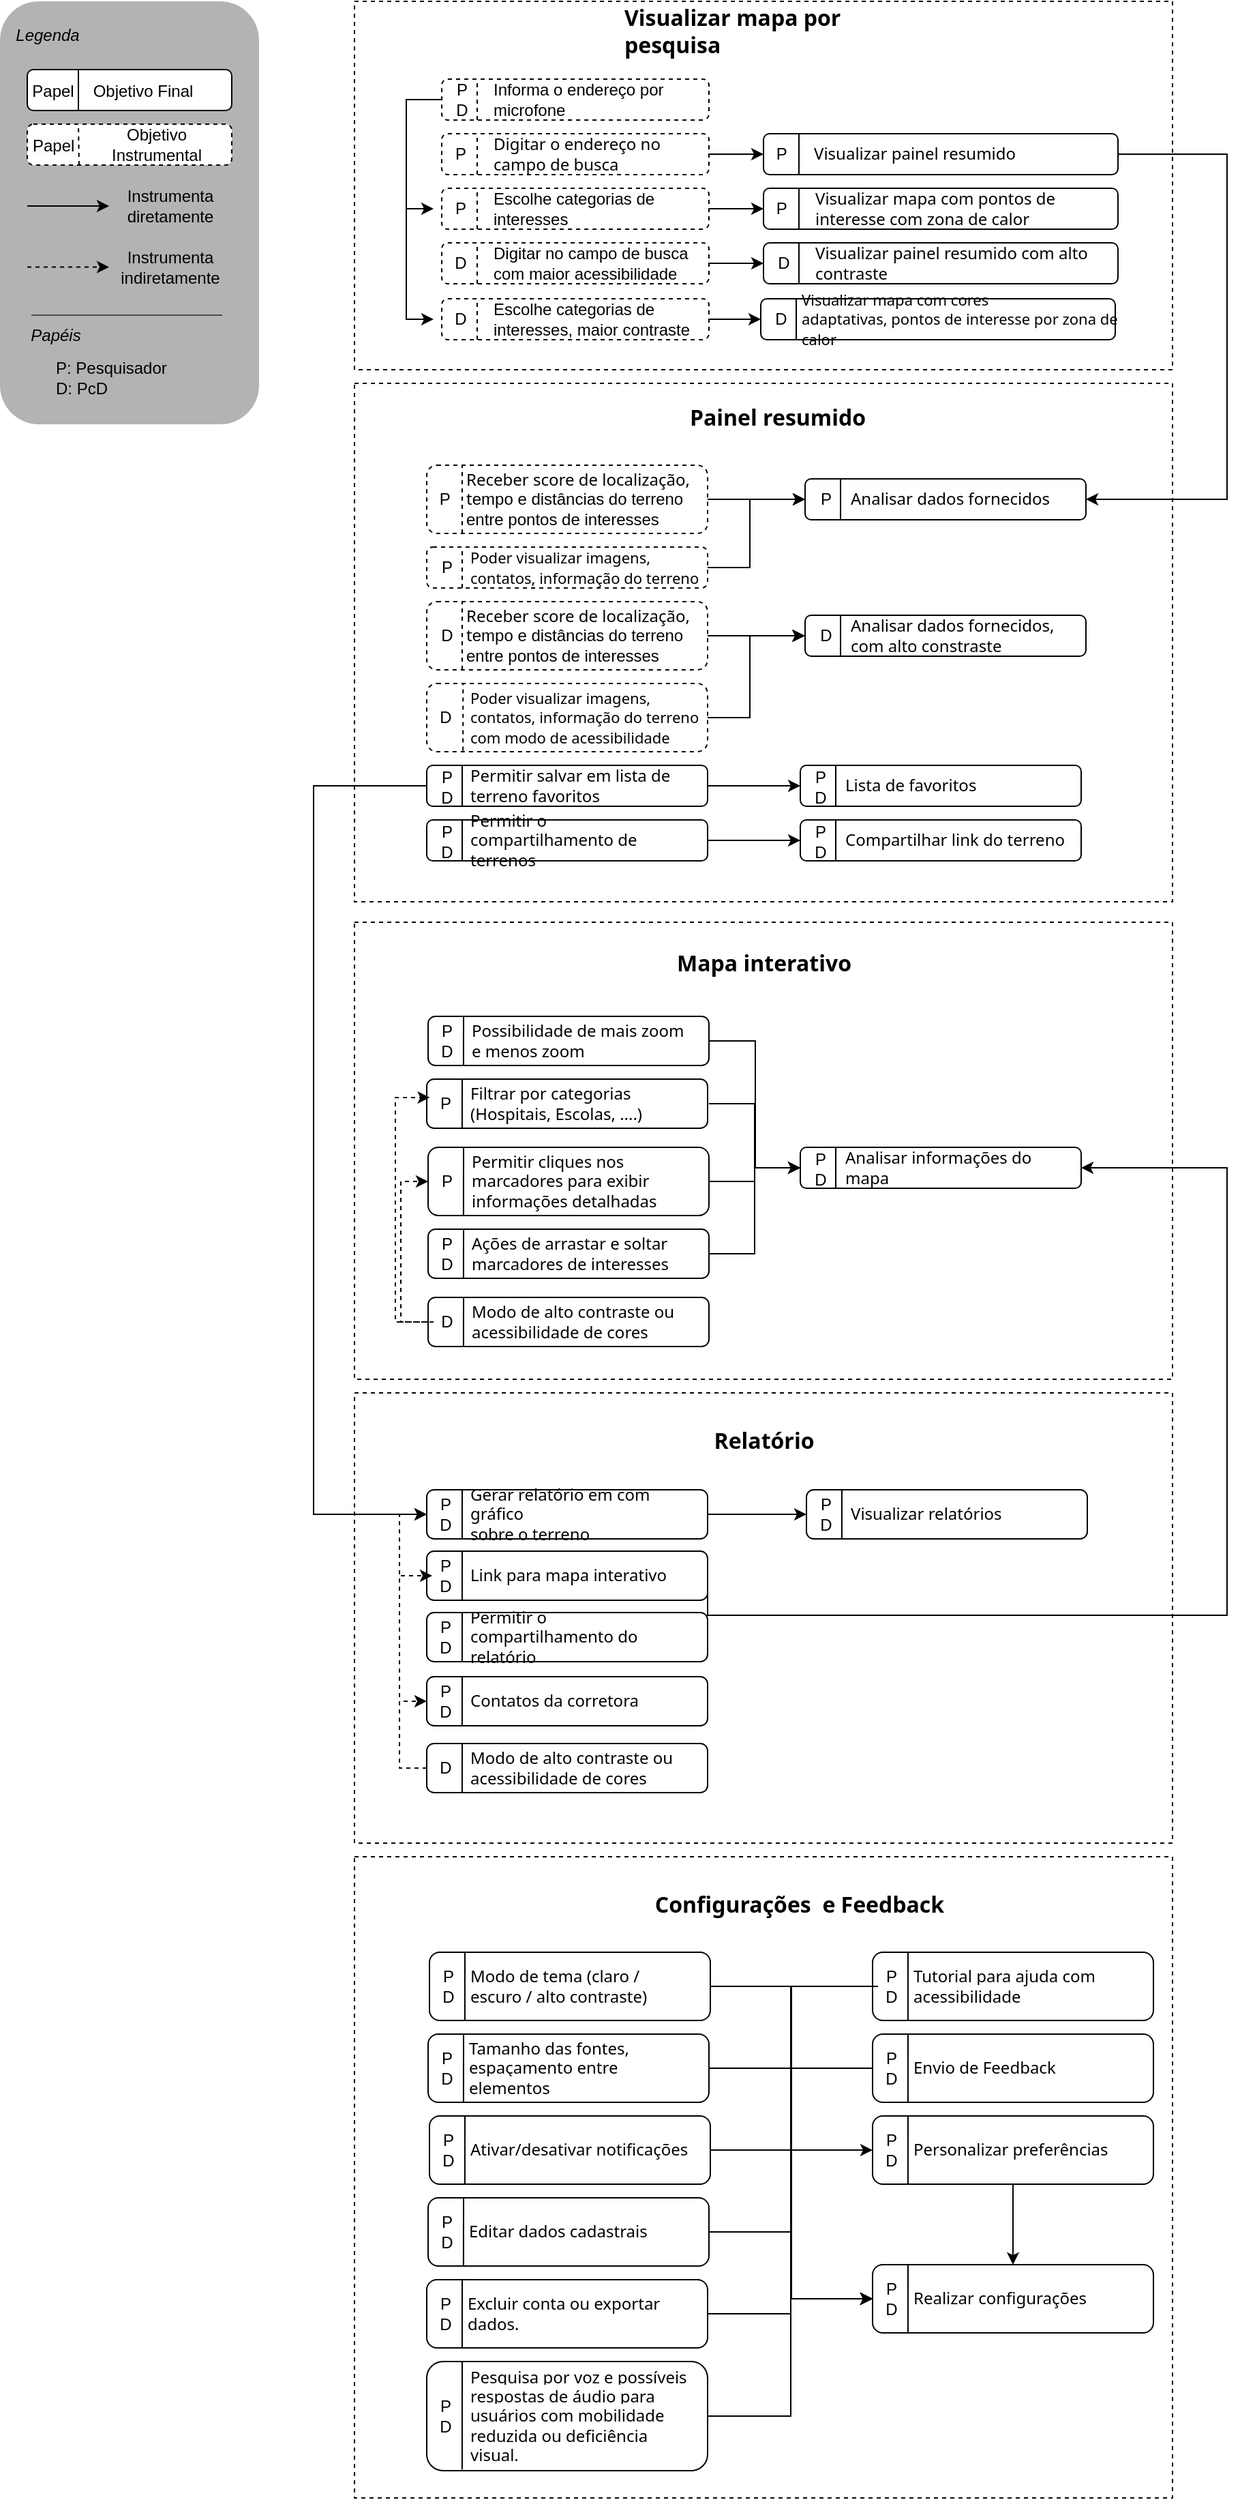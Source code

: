 <mxfile version="26.0.10">
  <diagram name="Página-1" id="tXyUrZ6mNizlsG1RU7EH">
    <mxGraphModel dx="2243" dy="1546" grid="1" gridSize="10" guides="1" tooltips="1" connect="1" arrows="1" fold="1" page="1" pageScale="1" pageWidth="827" pageHeight="1169" math="0" shadow="0">
      <root>
        <mxCell id="0" />
        <mxCell id="1" parent="0" />
        <mxCell id="rh-3uXtS7XajqYFqgFPl-236" value="" style="rounded=0;whiteSpace=wrap;html=1;dashed=1;fillColor=none;strokeWidth=1;movable=1;resizable=1;rotatable=1;deletable=1;editable=1;locked=0;connectable=1;" vertex="1" parent="1">
          <mxGeometry x="280" y="1110" width="600" height="330" as="geometry" />
        </mxCell>
        <mxCell id="rh-3uXtS7XajqYFqgFPl-190" value="" style="rounded=0;whiteSpace=wrap;html=1;dashed=1;fillColor=none;strokeWidth=1;movable=1;resizable=1;rotatable=1;deletable=1;editable=1;locked=0;connectable=1;" vertex="1" parent="1">
          <mxGeometry x="280" y="765" width="600" height="335" as="geometry" />
        </mxCell>
        <mxCell id="rh-3uXtS7XajqYFqgFPl-148" value="" style="rounded=0;whiteSpace=wrap;html=1;dashed=1;fillColor=none;strokeWidth=1;movable=1;resizable=1;rotatable=1;deletable=1;editable=1;locked=0;connectable=1;" vertex="1" parent="1">
          <mxGeometry x="280" y="370" width="600" height="380" as="geometry" />
        </mxCell>
        <mxCell id="rh-3uXtS7XajqYFqgFPl-76" value="" style="rounded=0;whiteSpace=wrap;html=1;dashed=1;fillColor=none;strokeWidth=1;movable=1;resizable=1;rotatable=1;deletable=1;editable=1;locked=0;connectable=1;" vertex="1" parent="1">
          <mxGeometry x="280" y="90" width="600" height="270" as="geometry" />
        </mxCell>
        <mxCell id="rh-3uXtS7XajqYFqgFPl-1" value="" style="rounded=1;whiteSpace=wrap;html=1;fillColor=#B3B3B3;strokeColor=none;movable=1;resizable=1;rotatable=1;deletable=1;editable=1;locked=0;connectable=1;fontColor=#ffffff;" vertex="1" parent="1">
          <mxGeometry x="20" y="90" width="190" height="310" as="geometry" />
        </mxCell>
        <mxCell id="rh-3uXtS7XajqYFqgFPl-2" value="&lt;i&gt;Legenda&lt;/i&gt;" style="text;html=1;align=center;verticalAlign=middle;whiteSpace=wrap;rounded=0;movable=1;resizable=1;rotatable=1;deletable=1;editable=1;locked=0;connectable=1;" vertex="1" parent="1">
          <mxGeometry x="30" y="100" width="50" height="30" as="geometry" />
        </mxCell>
        <mxCell id="rh-3uXtS7XajqYFqgFPl-4" value="" style="rounded=1;whiteSpace=wrap;html=1;movable=1;resizable=1;rotatable=1;deletable=1;editable=1;locked=0;connectable=1;" vertex="1" parent="1">
          <mxGeometry x="40" y="140" width="150" height="30" as="geometry" />
        </mxCell>
        <mxCell id="rh-3uXtS7XajqYFqgFPl-5" value="" style="endArrow=none;html=1;rounded=0;exitX=0.25;exitY=1;exitDx=0;exitDy=0;entryX=0.25;entryY=0;entryDx=0;entryDy=0;movable=1;resizable=1;rotatable=1;deletable=1;editable=1;locked=0;connectable=1;" edge="1" parent="1" source="rh-3uXtS7XajqYFqgFPl-4" target="rh-3uXtS7XajqYFqgFPl-4">
          <mxGeometry width="50" height="50" relative="1" as="geometry">
            <mxPoint x="250" y="60" as="sourcePoint" />
            <mxPoint x="300" y="10" as="targetPoint" />
          </mxGeometry>
        </mxCell>
        <mxCell id="rh-3uXtS7XajqYFqgFPl-6" value="Papel" style="text;html=1;align=center;verticalAlign=middle;whiteSpace=wrap;rounded=0;movable=1;resizable=1;rotatable=1;deletable=1;editable=1;locked=0;connectable=1;" vertex="1" parent="1">
          <mxGeometry x="36" y="141" width="46" height="30" as="geometry" />
        </mxCell>
        <mxCell id="rh-3uXtS7XajqYFqgFPl-7" value="Objetivo Final" style="text;html=1;align=center;verticalAlign=middle;whiteSpace=wrap;rounded=0;movable=1;resizable=1;rotatable=1;deletable=1;editable=1;locked=0;connectable=1;" vertex="1" parent="1">
          <mxGeometry x="80" y="141" width="90" height="30" as="geometry" />
        </mxCell>
        <mxCell id="rh-3uXtS7XajqYFqgFPl-11" value="" style="rounded=1;whiteSpace=wrap;html=1;dashed=1;movable=1;resizable=1;rotatable=1;deletable=1;editable=1;locked=0;connectable=1;" vertex="1" parent="1">
          <mxGeometry x="40" y="180" width="150" height="30" as="geometry" />
        </mxCell>
        <mxCell id="rh-3uXtS7XajqYFqgFPl-12" value="" style="endArrow=none;html=1;rounded=0;entryX=0.25;entryY=0;entryDx=0;entryDy=0;dashed=1;movable=1;resizable=1;rotatable=1;deletable=1;editable=1;locked=0;connectable=1;" edge="1" target="rh-3uXtS7XajqYFqgFPl-11" parent="1">
          <mxGeometry width="50" height="50" relative="1" as="geometry">
            <mxPoint x="78" y="210" as="sourcePoint" />
            <mxPoint x="300" y="50" as="targetPoint" />
          </mxGeometry>
        </mxCell>
        <mxCell id="rh-3uXtS7XajqYFqgFPl-13" value="Objetivo Instrumental" style="text;html=1;align=center;verticalAlign=middle;whiteSpace=wrap;rounded=0;movable=1;resizable=1;rotatable=1;deletable=1;editable=1;locked=0;connectable=1;" vertex="1" parent="1">
          <mxGeometry x="80" y="180" width="110" height="30" as="geometry" />
        </mxCell>
        <mxCell id="rh-3uXtS7XajqYFqgFPl-14" value="&lt;span style=&quot;color: rgb(0, 0, 0); font-family: Helvetica; font-size: 12px; font-style: normal; font-variant-ligatures: normal; font-variant-caps: normal; font-weight: 400; letter-spacing: normal; orphans: 2; text-align: center; text-indent: 0px; text-transform: none; widows: 2; word-spacing: 0px; -webkit-text-stroke-width: 0px; white-space: normal; background-color: rgb(251, 251, 251); text-decoration-thickness: initial; text-decoration-style: initial; text-decoration-color: initial; display: inline !important; float: none;&quot;&gt;Papel&lt;/span&gt;" style="text;whiteSpace=wrap;html=1;movable=1;resizable=1;rotatable=1;deletable=1;editable=1;locked=0;connectable=1;" vertex="1" parent="1">
          <mxGeometry x="42" y="182" width="40" height="20" as="geometry" />
        </mxCell>
        <mxCell id="rh-3uXtS7XajqYFqgFPl-15" value="" style="endArrow=classic;html=1;rounded=0;movable=1;resizable=1;rotatable=1;deletable=1;editable=1;locked=0;connectable=1;" edge="1" parent="1">
          <mxGeometry width="50" height="50" relative="1" as="geometry">
            <mxPoint x="40" y="240" as="sourcePoint" />
            <mxPoint x="100" y="240" as="targetPoint" />
          </mxGeometry>
        </mxCell>
        <mxCell id="rh-3uXtS7XajqYFqgFPl-16" value="Instrumenta diretamente" style="text;html=1;align=center;verticalAlign=middle;whiteSpace=wrap;rounded=0;movable=1;resizable=1;rotatable=1;deletable=1;editable=1;locked=0;connectable=1;" vertex="1" parent="1">
          <mxGeometry x="100" y="225" width="90" height="30" as="geometry" />
        </mxCell>
        <mxCell id="rh-3uXtS7XajqYFqgFPl-17" value="" style="endArrow=classic;html=1;rounded=0;dashed=1;movable=1;resizable=1;rotatable=1;deletable=1;editable=1;locked=0;connectable=1;" edge="1" parent="1">
          <mxGeometry width="50" height="50" relative="1" as="geometry">
            <mxPoint x="40" y="284.76" as="sourcePoint" />
            <mxPoint x="100" y="284.76" as="targetPoint" />
          </mxGeometry>
        </mxCell>
        <mxCell id="rh-3uXtS7XajqYFqgFPl-18" value="Instrumenta indiretamente" style="text;html=1;align=center;verticalAlign=middle;whiteSpace=wrap;rounded=0;movable=1;resizable=1;rotatable=1;deletable=1;editable=1;locked=0;connectable=1;" vertex="1" parent="1">
          <mxGeometry x="100" y="270" width="90" height="30" as="geometry" />
        </mxCell>
        <mxCell id="rh-3uXtS7XajqYFqgFPl-19" value="" style="endArrow=none;html=1;rounded=0;strokeColor=#4D4D4D;movable=1;resizable=1;rotatable=1;deletable=1;editable=1;locked=0;connectable=1;" edge="1" parent="1">
          <mxGeometry width="50" height="50" relative="1" as="geometry">
            <mxPoint x="43" y="320" as="sourcePoint" />
            <mxPoint x="183" y="320" as="targetPoint" />
          </mxGeometry>
        </mxCell>
        <mxCell id="rh-3uXtS7XajqYFqgFPl-20" value="&lt;i&gt;Papéis&lt;/i&gt;" style="text;html=1;align=center;verticalAlign=middle;whiteSpace=wrap;rounded=0;movable=1;resizable=1;rotatable=1;deletable=1;editable=1;locked=0;connectable=1;" vertex="1" parent="1">
          <mxGeometry x="36" y="320" width="50" height="30" as="geometry" />
        </mxCell>
        <mxCell id="rh-3uXtS7XajqYFqgFPl-21" value="P: Pesquisador&lt;div&gt;D: PcD&lt;/div&gt;" style="text;html=1;align=left;verticalAlign=middle;whiteSpace=wrap;rounded=0;spacingTop=3;spacing=1;spacingLeft=0;spacingBottom=5;spacingRight=4;movable=1;resizable=1;rotatable=1;deletable=1;editable=1;locked=0;connectable=1;" vertex="1" parent="1">
          <mxGeometry x="60" y="347" width="105" height="40" as="geometry" />
        </mxCell>
        <mxCell id="rh-3uXtS7XajqYFqgFPl-26" value="&lt;div style=&quot;text-align: start;&quot;&gt;&lt;font style=&quot;color: rgb(0, 0, 0); font-size: 16px;&quot; face=&quot;__DM_Sans_05e5f9, __DM_Sans_Fallback_05e5f9, ui-sans-serif, system-ui, sans-serif, Apple Color Emoji, Segoe UI Emoji, Segoe UI Symbol, Noto Color Emoji&quot;&gt;&lt;b&gt;Visualizar mapa por pesquisa&lt;/b&gt;&lt;/font&gt;&lt;/div&gt;" style="text;html=1;align=center;verticalAlign=middle;whiteSpace=wrap;rounded=0;movable=1;resizable=1;rotatable=1;deletable=1;editable=1;locked=0;connectable=1;" vertex="1" parent="1">
          <mxGeometry x="477" y="97" width="233" height="30" as="geometry" />
        </mxCell>
        <mxCell id="rh-3uXtS7XajqYFqgFPl-73" style="edgeStyle=orthogonalEdgeStyle;rounded=0;orthogonalLoop=1;jettySize=auto;html=1;exitX=1;exitY=0.5;exitDx=0;exitDy=0;entryX=0;entryY=0.5;entryDx=0;entryDy=0;movable=1;resizable=1;rotatable=1;deletable=1;editable=1;locked=0;connectable=1;" edge="1" parent="1" source="rh-3uXtS7XajqYFqgFPl-29" target="rh-3uXtS7XajqYFqgFPl-69">
          <mxGeometry relative="1" as="geometry" />
        </mxCell>
        <mxCell id="rh-3uXtS7XajqYFqgFPl-29" value="" style="rounded=1;whiteSpace=wrap;html=1;dashed=1;movable=1;resizable=1;rotatable=1;deletable=1;editable=1;locked=0;connectable=1;" vertex="1" parent="1">
          <mxGeometry x="344" y="267" width="196" height="30" as="geometry" />
        </mxCell>
        <mxCell id="rh-3uXtS7XajqYFqgFPl-30" value="" style="endArrow=none;html=1;rounded=0;exitX=0.25;exitY=1;exitDx=0;exitDy=0;entryX=0.25;entryY=0;entryDx=0;entryDy=0;dashed=1;movable=1;resizable=1;rotatable=1;deletable=1;editable=1;locked=0;connectable=1;" edge="1" parent="1">
          <mxGeometry width="50" height="50" relative="1" as="geometry">
            <mxPoint x="370" y="297" as="sourcePoint" />
            <mxPoint x="370" y="267" as="targetPoint" />
          </mxGeometry>
        </mxCell>
        <mxCell id="rh-3uXtS7XajqYFqgFPl-31" value="D" style="text;html=1;align=center;verticalAlign=middle;whiteSpace=wrap;rounded=0;movable=1;resizable=1;rotatable=1;deletable=1;editable=1;locked=0;connectable=1;" vertex="1" parent="1">
          <mxGeometry x="338" y="267" width="40" height="30" as="geometry" />
        </mxCell>
        <mxCell id="rh-3uXtS7XajqYFqgFPl-32" value="Digitar no campo de busca com maior acessibilidade" style="text;html=1;align=left;verticalAlign=middle;whiteSpace=wrap;rounded=0;movable=1;resizable=1;rotatable=1;deletable=1;editable=1;locked=0;connectable=1;" vertex="1" parent="1">
          <mxGeometry x="380" y="267" width="146" height="30" as="geometry" />
        </mxCell>
        <mxCell id="rh-3uXtS7XajqYFqgFPl-63" style="edgeStyle=orthogonalEdgeStyle;rounded=0;orthogonalLoop=1;jettySize=auto;html=1;entryX=0;entryY=0.5;entryDx=0;entryDy=0;movable=1;resizable=1;rotatable=1;deletable=1;editable=1;locked=0;connectable=1;" edge="1" parent="1" source="rh-3uXtS7XajqYFqgFPl-33" target="rh-3uXtS7XajqYFqgFPl-59">
          <mxGeometry relative="1" as="geometry" />
        </mxCell>
        <mxCell id="rh-3uXtS7XajqYFqgFPl-33" value="" style="rounded=1;whiteSpace=wrap;html=1;dashed=1;movable=1;resizable=1;rotatable=1;deletable=1;editable=1;locked=0;connectable=1;" vertex="1" parent="1">
          <mxGeometry x="344" y="187" width="196" height="30" as="geometry" />
        </mxCell>
        <mxCell id="rh-3uXtS7XajqYFqgFPl-34" value="" style="endArrow=none;html=1;rounded=0;exitX=0.25;exitY=1;exitDx=0;exitDy=0;entryX=0.25;entryY=0;entryDx=0;entryDy=0;dashed=1;movable=1;resizable=1;rotatable=1;deletable=1;editable=1;locked=0;connectable=1;" edge="1" parent="1">
          <mxGeometry width="50" height="50" relative="1" as="geometry">
            <mxPoint x="370" y="217" as="sourcePoint" />
            <mxPoint x="370" y="187" as="targetPoint" />
          </mxGeometry>
        </mxCell>
        <mxCell id="rh-3uXtS7XajqYFqgFPl-35" value="P" style="text;html=1;align=center;verticalAlign=middle;whiteSpace=wrap;rounded=0;movable=1;resizable=1;rotatable=1;deletable=1;editable=1;locked=0;connectable=1;" vertex="1" parent="1">
          <mxGeometry x="338" y="187" width="40" height="30" as="geometry" />
        </mxCell>
        <mxCell id="rh-3uXtS7XajqYFqgFPl-36" value="&lt;span style=&quot;font-family: __DM_Sans_05e5f9, __DM_Sans_Fallback_05e5f9, ui-sans-serif, system-ui, sans-serif, &amp;quot;Apple Color Emoji&amp;quot;, &amp;quot;Segoe UI Emoji&amp;quot;, &amp;quot;Segoe UI Symbol&amp;quot;, &amp;quot;Noto Color Emoji&amp;quot;;&quot;&gt;&lt;font&gt;Digitar o endereço no campo de busca&lt;/font&gt;&lt;/span&gt;" style="text;html=1;align=left;verticalAlign=middle;whiteSpace=wrap;rounded=0;movable=1;resizable=1;rotatable=1;deletable=1;editable=1;locked=0;connectable=1;" vertex="1" parent="1">
          <mxGeometry x="380" y="187" width="146" height="30" as="geometry" />
        </mxCell>
        <mxCell id="rh-3uXtS7XajqYFqgFPl-68" style="edgeStyle=orthogonalEdgeStyle;rounded=0;orthogonalLoop=1;jettySize=auto;html=1;entryX=0;entryY=0.5;entryDx=0;entryDy=0;movable=1;resizable=1;rotatable=1;deletable=1;editable=1;locked=0;connectable=1;" edge="1" parent="1" source="rh-3uXtS7XajqYFqgFPl-37" target="rh-3uXtS7XajqYFqgFPl-64">
          <mxGeometry relative="1" as="geometry" />
        </mxCell>
        <mxCell id="rh-3uXtS7XajqYFqgFPl-37" value="" style="rounded=1;whiteSpace=wrap;html=1;dashed=1;movable=1;resizable=1;rotatable=1;deletable=1;editable=1;locked=0;connectable=1;" vertex="1" parent="1">
          <mxGeometry x="344" y="308" width="196" height="30" as="geometry" />
        </mxCell>
        <mxCell id="rh-3uXtS7XajqYFqgFPl-38" value="" style="endArrow=none;html=1;rounded=0;exitX=0.25;exitY=1;exitDx=0;exitDy=0;entryX=0.25;entryY=0;entryDx=0;entryDy=0;dashed=1;movable=1;resizable=1;rotatable=1;deletable=1;editable=1;locked=0;connectable=1;" edge="1" parent="1">
          <mxGeometry width="50" height="50" relative="1" as="geometry">
            <mxPoint x="370" y="338" as="sourcePoint" />
            <mxPoint x="370" y="308" as="targetPoint" />
          </mxGeometry>
        </mxCell>
        <mxCell id="rh-3uXtS7XajqYFqgFPl-39" value="D" style="text;html=1;align=center;verticalAlign=middle;whiteSpace=wrap;rounded=0;movable=1;resizable=1;rotatable=1;deletable=1;editable=1;locked=0;connectable=1;" vertex="1" parent="1">
          <mxGeometry x="338" y="308" width="40" height="30" as="geometry" />
        </mxCell>
        <mxCell id="rh-3uXtS7XajqYFqgFPl-40" value="Escolhe categorias de interesses, maior contraste" style="text;html=1;align=left;verticalAlign=middle;whiteSpace=wrap;rounded=0;movable=1;resizable=1;rotatable=1;deletable=1;editable=1;locked=0;connectable=1;" vertex="1" parent="1">
          <mxGeometry x="380" y="308" width="150" height="30" as="geometry" />
        </mxCell>
        <mxCell id="rh-3uXtS7XajqYFqgFPl-58" style="edgeStyle=orthogonalEdgeStyle;rounded=0;orthogonalLoop=1;jettySize=auto;html=1;entryX=0;entryY=0.5;entryDx=0;entryDy=0;movable=1;resizable=1;rotatable=1;deletable=1;editable=1;locked=0;connectable=1;" edge="1" parent="1" source="rh-3uXtS7XajqYFqgFPl-41" target="rh-3uXtS7XajqYFqgFPl-50">
          <mxGeometry relative="1" as="geometry">
            <mxPoint x="570" y="242" as="targetPoint" />
          </mxGeometry>
        </mxCell>
        <mxCell id="rh-3uXtS7XajqYFqgFPl-41" value="" style="rounded=1;whiteSpace=wrap;html=1;dashed=1;movable=1;resizable=1;rotatable=1;deletable=1;editable=1;locked=0;connectable=1;" vertex="1" parent="1">
          <mxGeometry x="344" y="227" width="196" height="30" as="geometry" />
        </mxCell>
        <mxCell id="rh-3uXtS7XajqYFqgFPl-42" value="" style="endArrow=none;html=1;rounded=0;exitX=0.25;exitY=1;exitDx=0;exitDy=0;entryX=0.25;entryY=0;entryDx=0;entryDy=0;dashed=1;movable=1;resizable=1;rotatable=1;deletable=1;editable=1;locked=0;connectable=1;" edge="1" parent="1">
          <mxGeometry width="50" height="50" relative="1" as="geometry">
            <mxPoint x="370" y="257" as="sourcePoint" />
            <mxPoint x="370" y="227" as="targetPoint" />
          </mxGeometry>
        </mxCell>
        <mxCell id="rh-3uXtS7XajqYFqgFPl-43" value="P" style="text;html=1;align=center;verticalAlign=middle;whiteSpace=wrap;rounded=0;movable=1;resizable=1;rotatable=1;deletable=1;editable=1;locked=0;connectable=1;" vertex="1" parent="1">
          <mxGeometry x="338" y="227" width="40" height="30" as="geometry" />
        </mxCell>
        <mxCell id="rh-3uXtS7XajqYFqgFPl-44" value="Escolhe categorias de interesses" style="text;html=1;align=left;verticalAlign=middle;whiteSpace=wrap;rounded=0;movable=1;resizable=1;rotatable=1;deletable=1;editable=1;locked=0;connectable=1;" vertex="1" parent="1">
          <mxGeometry x="380" y="227" width="150" height="30" as="geometry" />
        </mxCell>
        <mxCell id="rh-3uXtS7XajqYFqgFPl-55" style="edgeStyle=orthogonalEdgeStyle;rounded=0;orthogonalLoop=1;jettySize=auto;html=1;exitX=0;exitY=0.5;exitDx=0;exitDy=0;entryX=0;entryY=0.5;entryDx=0;entryDy=0;movable=1;resizable=1;rotatable=1;deletable=1;editable=1;locked=0;connectable=1;" edge="1" parent="1" source="rh-3uXtS7XajqYFqgFPl-45" target="rh-3uXtS7XajqYFqgFPl-43">
          <mxGeometry relative="1" as="geometry" />
        </mxCell>
        <mxCell id="rh-3uXtS7XajqYFqgFPl-45" value="" style="rounded=1;whiteSpace=wrap;html=1;dashed=1;movable=1;resizable=1;rotatable=1;deletable=1;editable=1;locked=0;connectable=1;" vertex="1" parent="1">
          <mxGeometry x="344" y="147" width="196" height="30" as="geometry" />
        </mxCell>
        <mxCell id="rh-3uXtS7XajqYFqgFPl-46" value="" style="endArrow=none;html=1;rounded=0;exitX=0.25;exitY=1;exitDx=0;exitDy=0;entryX=0.25;entryY=0;entryDx=0;entryDy=0;dashed=1;movable=1;resizable=1;rotatable=1;deletable=1;editable=1;locked=0;connectable=1;" edge="1" parent="1">
          <mxGeometry width="50" height="50" relative="1" as="geometry">
            <mxPoint x="370" y="177" as="sourcePoint" />
            <mxPoint x="370" y="147" as="targetPoint" />
          </mxGeometry>
        </mxCell>
        <mxCell id="rh-3uXtS7XajqYFqgFPl-48" value="Informa o endereço por microfone" style="text;html=1;align=left;verticalAlign=middle;whiteSpace=wrap;rounded=0;movable=1;resizable=1;rotatable=1;deletable=1;editable=1;locked=0;connectable=1;" vertex="1" parent="1">
          <mxGeometry x="380" y="147" width="150" height="30" as="geometry" />
        </mxCell>
        <mxCell id="rh-3uXtS7XajqYFqgFPl-56" style="edgeStyle=orthogonalEdgeStyle;rounded=0;orthogonalLoop=1;jettySize=auto;html=1;entryX=0;entryY=0.5;entryDx=0;entryDy=0;movable=1;resizable=1;rotatable=1;deletable=1;editable=1;locked=0;connectable=1;" edge="1" parent="1" target="rh-3uXtS7XajqYFqgFPl-39">
          <mxGeometry relative="1" as="geometry">
            <mxPoint x="340" y="162" as="sourcePoint" />
            <Array as="points">
              <mxPoint x="318" y="162" />
              <mxPoint x="318" y="323" />
            </Array>
          </mxGeometry>
        </mxCell>
        <mxCell id="rh-3uXtS7XajqYFqgFPl-49" value="P D" style="text;html=1;align=center;verticalAlign=middle;whiteSpace=wrap;rounded=0;movable=1;resizable=1;rotatable=1;deletable=1;editable=1;locked=0;connectable=1;" vertex="1" parent="1">
          <mxGeometry x="349" y="147" width="20" height="30" as="geometry" />
        </mxCell>
        <mxCell id="rh-3uXtS7XajqYFqgFPl-50" value="" style="rounded=1;whiteSpace=wrap;html=1;movable=1;resizable=1;rotatable=1;deletable=1;editable=1;locked=0;connectable=1;" vertex="1" parent="1">
          <mxGeometry x="580" y="227" width="260" height="30" as="geometry" />
        </mxCell>
        <mxCell id="rh-3uXtS7XajqYFqgFPl-51" value="" style="endArrow=none;html=1;rounded=0;exitX=0.25;exitY=1;exitDx=0;exitDy=0;entryX=0.25;entryY=0;entryDx=0;entryDy=0;movable=1;resizable=1;rotatable=1;deletable=1;editable=1;locked=0;connectable=1;" edge="1" parent="1">
          <mxGeometry width="50" height="50" relative="1" as="geometry">
            <mxPoint x="606" y="257" as="sourcePoint" />
            <mxPoint x="606" y="227" as="targetPoint" />
          </mxGeometry>
        </mxCell>
        <mxCell id="rh-3uXtS7XajqYFqgFPl-52" value="&lt;span style=&quot;font-family: __DM_Sans_05e5f9, __DM_Sans_Fallback_05e5f9, ui-sans-serif, system-ui, sans-serif, &amp;quot;Apple Color Emoji&amp;quot;, &amp;quot;Segoe UI Emoji&amp;quot;, &amp;quot;Segoe UI Symbol&amp;quot;, &amp;quot;Noto Color Emoji&amp;quot;;&quot;&gt;&lt;font&gt;Visualizar mapa com pontos de interesse com zona de calor&lt;/font&gt;&lt;/span&gt;" style="text;html=1;align=left;verticalAlign=middle;whiteSpace=wrap;rounded=0;movable=1;resizable=1;rotatable=1;deletable=1;editable=1;locked=0;connectable=1;" vertex="1" parent="1">
          <mxGeometry x="616" y="227" width="184" height="30" as="geometry" />
        </mxCell>
        <mxCell id="rh-3uXtS7XajqYFqgFPl-53" value="P&amp;nbsp;" style="text;html=1;align=center;verticalAlign=middle;whiteSpace=wrap;rounded=0;movable=1;resizable=1;rotatable=1;deletable=1;editable=1;locked=0;connectable=1;" vertex="1" parent="1">
          <mxGeometry x="585" y="227" width="20" height="30" as="geometry" />
        </mxCell>
        <mxCell id="rh-3uXtS7XajqYFqgFPl-150" style="edgeStyle=orthogonalEdgeStyle;rounded=0;orthogonalLoop=1;jettySize=auto;html=1;exitX=1;exitY=0.5;exitDx=0;exitDy=0;entryX=1;entryY=0.5;entryDx=0;entryDy=0;movable=1;resizable=1;rotatable=1;deletable=1;editable=1;locked=0;connectable=1;" edge="1" parent="1" source="rh-3uXtS7XajqYFqgFPl-59" target="rh-3uXtS7XajqYFqgFPl-92">
          <mxGeometry relative="1" as="geometry">
            <Array as="points">
              <mxPoint x="920" y="202" />
              <mxPoint x="920" y="455" />
            </Array>
          </mxGeometry>
        </mxCell>
        <mxCell id="rh-3uXtS7XajqYFqgFPl-59" value="" style="rounded=1;whiteSpace=wrap;html=1;movable=1;resizable=1;rotatable=1;deletable=1;editable=1;locked=0;connectable=1;" vertex="1" parent="1">
          <mxGeometry x="580" y="187" width="260" height="30" as="geometry" />
        </mxCell>
        <mxCell id="rh-3uXtS7XajqYFqgFPl-60" value="" style="endArrow=none;html=1;rounded=0;exitX=0.25;exitY=1;exitDx=0;exitDy=0;entryX=0.25;entryY=0;entryDx=0;entryDy=0;movable=1;resizable=1;rotatable=1;deletable=1;editable=1;locked=0;connectable=1;" edge="1" parent="1">
          <mxGeometry width="50" height="50" relative="1" as="geometry">
            <mxPoint x="606" y="217" as="sourcePoint" />
            <mxPoint x="606" y="187" as="targetPoint" />
          </mxGeometry>
        </mxCell>
        <mxCell id="rh-3uXtS7XajqYFqgFPl-61" value="&lt;span style=&quot;font-family: __DM_Sans_05e5f9, __DM_Sans_Fallback_05e5f9, ui-sans-serif, system-ui, sans-serif, &amp;quot;Apple Color Emoji&amp;quot;, &amp;quot;Segoe UI Emoji&amp;quot;, &amp;quot;Segoe UI Symbol&amp;quot;, &amp;quot;Noto Color Emoji&amp;quot;;&quot;&gt;&lt;font&gt;Visualizar painel resumido&lt;/font&gt;&lt;/span&gt;" style="text;html=1;align=left;verticalAlign=middle;whiteSpace=wrap;rounded=0;movable=1;resizable=1;rotatable=1;deletable=1;editable=1;locked=0;connectable=1;" vertex="1" parent="1">
          <mxGeometry x="614.5" y="187" width="184" height="30" as="geometry" />
        </mxCell>
        <mxCell id="rh-3uXtS7XajqYFqgFPl-62" value="P&amp;nbsp;" style="text;html=1;align=center;verticalAlign=middle;whiteSpace=wrap;rounded=0;movable=1;resizable=1;rotatable=1;deletable=1;editable=1;locked=0;connectable=1;" vertex="1" parent="1">
          <mxGeometry x="585" y="187" width="20" height="30" as="geometry" />
        </mxCell>
        <mxCell id="rh-3uXtS7XajqYFqgFPl-64" value="" style="rounded=1;whiteSpace=wrap;html=1;movable=1;resizable=1;rotatable=1;deletable=1;editable=1;locked=0;connectable=1;" vertex="1" parent="1">
          <mxGeometry x="578" y="308" width="260" height="30" as="geometry" />
        </mxCell>
        <mxCell id="rh-3uXtS7XajqYFqgFPl-65" value="" style="endArrow=none;html=1;rounded=0;exitX=0.25;exitY=1;exitDx=0;exitDy=0;entryX=0.25;entryY=0;entryDx=0;entryDy=0;movable=1;resizable=1;rotatable=1;deletable=1;editable=1;locked=0;connectable=1;" edge="1" parent="1">
          <mxGeometry width="50" height="50" relative="1" as="geometry">
            <mxPoint x="604" y="338" as="sourcePoint" />
            <mxPoint x="604" y="308" as="targetPoint" />
          </mxGeometry>
        </mxCell>
        <mxCell id="rh-3uXtS7XajqYFqgFPl-66" value="&lt;font style=&quot;font-size: 11px;&quot;&gt;&lt;span style=&quot;font-family: __DM_Sans_05e5f9, __DM_Sans_Fallback_05e5f9, ui-sans-serif, system-ui, sans-serif, &amp;quot;Apple Color Emoji&amp;quot;, &amp;quot;Segoe UI Emoji&amp;quot;, &amp;quot;Segoe UI Symbol&amp;quot;, &amp;quot;Noto Color Emoji&amp;quot;;&quot;&gt;Visualizar mapa com cores adaptativas,&amp;nbsp;&lt;/span&gt;&lt;span style=&quot;font-family: __DM_Sans_05e5f9, __DM_Sans_Fallback_05e5f9, ui-sans-serif, system-ui, sans-serif, &amp;quot;Apple Color Emoji&amp;quot;, &amp;quot;Segoe UI Emoji&amp;quot;, &amp;quot;Segoe UI Symbol&amp;quot;, &amp;quot;Noto Color Emoji&amp;quot;;&quot;&gt;&lt;font style=&quot;&quot;&gt;pontos de interesse por zona de calor&lt;/font&gt;&lt;/span&gt;&lt;/font&gt;" style="text;html=1;align=left;verticalAlign=middle;whiteSpace=wrap;rounded=0;movable=1;resizable=1;rotatable=1;deletable=1;editable=1;locked=0;connectable=1;" vertex="1" parent="1">
          <mxGeometry x="606" y="308" width="236" height="30" as="geometry" />
        </mxCell>
        <mxCell id="rh-3uXtS7XajqYFqgFPl-67" value="D" style="text;html=1;align=center;verticalAlign=middle;whiteSpace=wrap;rounded=0;movable=1;resizable=1;rotatable=1;deletable=1;editable=1;locked=0;connectable=1;" vertex="1" parent="1">
          <mxGeometry x="583" y="308" width="20" height="30" as="geometry" />
        </mxCell>
        <mxCell id="rh-3uXtS7XajqYFqgFPl-69" value="" style="rounded=1;whiteSpace=wrap;html=1;movable=1;resizable=1;rotatable=1;deletable=1;editable=1;locked=0;connectable=1;" vertex="1" parent="1">
          <mxGeometry x="580" y="267" width="260" height="30" as="geometry" />
        </mxCell>
        <mxCell id="rh-3uXtS7XajqYFqgFPl-70" value="" style="endArrow=none;html=1;rounded=0;exitX=0.25;exitY=1;exitDx=0;exitDy=0;entryX=0.25;entryY=0;entryDx=0;entryDy=0;movable=1;resizable=1;rotatable=1;deletable=1;editable=1;locked=0;connectable=1;" edge="1" parent="1">
          <mxGeometry width="50" height="50" relative="1" as="geometry">
            <mxPoint x="606" y="297" as="sourcePoint" />
            <mxPoint x="606" y="267" as="targetPoint" />
          </mxGeometry>
        </mxCell>
        <mxCell id="rh-3uXtS7XajqYFqgFPl-71" value="&lt;span style=&quot;font-family: __DM_Sans_05e5f9, __DM_Sans_Fallback_05e5f9, ui-sans-serif, system-ui, sans-serif, &amp;quot;Apple Color Emoji&amp;quot;, &amp;quot;Segoe UI Emoji&amp;quot;, &amp;quot;Segoe UI Symbol&amp;quot;, &amp;quot;Noto Color Emoji&amp;quot;;&quot;&gt;&lt;font&gt;Visualizar painel resumido com alto contraste&lt;/font&gt;&lt;/span&gt;" style="text;html=1;align=left;verticalAlign=middle;whiteSpace=wrap;rounded=0;movable=1;resizable=1;rotatable=1;deletable=1;editable=1;locked=0;connectable=1;" vertex="1" parent="1">
          <mxGeometry x="616" y="267" width="214" height="30" as="geometry" />
        </mxCell>
        <mxCell id="rh-3uXtS7XajqYFqgFPl-72" value="D" style="text;html=1;align=center;verticalAlign=middle;whiteSpace=wrap;rounded=0;movable=1;resizable=1;rotatable=1;deletable=1;editable=1;locked=0;connectable=1;" vertex="1" parent="1">
          <mxGeometry x="585" y="267" width="20" height="30" as="geometry" />
        </mxCell>
        <mxCell id="rh-3uXtS7XajqYFqgFPl-78" value="&lt;div style=&quot;text-align: start;&quot;&gt;&lt;font style=&quot;color: rgb(0, 0, 0); font-size: 16px;&quot; face=&quot;__DM_Sans_05e5f9, __DM_Sans_Fallback_05e5f9, ui-sans-serif, system-ui, sans-serif, Apple Color Emoji, Segoe UI Emoji, Segoe UI Symbol, Noto Color Emoji&quot;&gt;&lt;b&gt;Painel resumido&lt;/b&gt;&lt;/font&gt;&lt;/div&gt;" style="text;html=1;align=center;verticalAlign=middle;whiteSpace=wrap;rounded=0;movable=1;resizable=1;rotatable=1;deletable=1;editable=1;locked=0;connectable=1;" vertex="1" parent="1">
          <mxGeometry x="474" y="380" width="233" height="30" as="geometry" />
        </mxCell>
        <mxCell id="rh-3uXtS7XajqYFqgFPl-111" style="edgeStyle=orthogonalEdgeStyle;rounded=0;orthogonalLoop=1;jettySize=auto;html=1;entryX=0;entryY=0.5;entryDx=0;entryDy=0;movable=1;resizable=1;rotatable=1;deletable=1;editable=1;locked=0;connectable=1;" edge="1" parent="1" source="rh-3uXtS7XajqYFqgFPl-80" target="rh-3uXtS7XajqYFqgFPl-92">
          <mxGeometry relative="1" as="geometry" />
        </mxCell>
        <mxCell id="rh-3uXtS7XajqYFqgFPl-80" value="" style="rounded=1;whiteSpace=wrap;html=1;dashed=1;movable=1;resizable=1;rotatable=1;deletable=1;editable=1;locked=0;connectable=1;" vertex="1" parent="1">
          <mxGeometry x="333" y="430" width="206" height="50" as="geometry" />
        </mxCell>
        <mxCell id="rh-3uXtS7XajqYFqgFPl-81" value="" style="endArrow=none;html=1;rounded=0;entryX=0.25;entryY=0;entryDx=0;entryDy=0;dashed=1;movable=1;resizable=1;rotatable=1;deletable=1;editable=1;locked=0;connectable=1;" edge="1" parent="1">
          <mxGeometry width="50" height="50" relative="1" as="geometry">
            <mxPoint x="359" y="480" as="sourcePoint" />
            <mxPoint x="359" y="430" as="targetPoint" />
          </mxGeometry>
        </mxCell>
        <mxCell id="rh-3uXtS7XajqYFqgFPl-82" value="&lt;span style=&quot;font-family: __DM_Sans_05e5f9, __DM_Sans_Fallback_05e5f9, ui-sans-serif, system-ui, sans-serif, &amp;quot;Apple Color Emoji&amp;quot;, &amp;quot;Segoe UI Emoji&amp;quot;, &amp;quot;Segoe UI Symbol&amp;quot;, &amp;quot;Noto Color Emoji&amp;quot;;&quot;&gt;Receber score de localização, t&lt;/span&gt;empo e distâncias do terreno entre pontos de interesses&amp;nbsp;" style="text;html=1;align=left;verticalAlign=middle;whiteSpace=wrap;rounded=0;movable=1;resizable=1;rotatable=1;deletable=1;editable=1;locked=0;connectable=1;" vertex="1" parent="1">
          <mxGeometry x="360" y="440" width="169" height="30" as="geometry" />
        </mxCell>
        <mxCell id="rh-3uXtS7XajqYFqgFPl-83" value="P&amp;nbsp;" style="text;html=1;align=center;verticalAlign=middle;whiteSpace=wrap;rounded=0;movable=1;resizable=1;rotatable=1;deletable=1;editable=1;locked=0;connectable=1;" vertex="1" parent="1">
          <mxGeometry x="338" y="440" width="20" height="30" as="geometry" />
        </mxCell>
        <mxCell id="rh-3uXtS7XajqYFqgFPl-92" value="" style="rounded=1;whiteSpace=wrap;html=1;movable=1;resizable=1;rotatable=1;deletable=1;editable=1;locked=0;connectable=1;" vertex="1" parent="1">
          <mxGeometry x="610.5" y="440" width="206" height="30" as="geometry" />
        </mxCell>
        <mxCell id="rh-3uXtS7XajqYFqgFPl-93" value="" style="endArrow=none;html=1;rounded=0;exitX=0.25;exitY=1;exitDx=0;exitDy=0;entryX=0.25;entryY=0;entryDx=0;entryDy=0;movable=1;resizable=1;rotatable=1;deletable=1;editable=1;locked=0;connectable=1;" edge="1" parent="1">
          <mxGeometry width="50" height="50" relative="1" as="geometry">
            <mxPoint x="636.5" y="470" as="sourcePoint" />
            <mxPoint x="636.5" y="440" as="targetPoint" />
          </mxGeometry>
        </mxCell>
        <mxCell id="rh-3uXtS7XajqYFqgFPl-94" value="&lt;span style=&quot;font-family: __DM_Sans_05e5f9, __DM_Sans_Fallback_05e5f9, ui-sans-serif, system-ui, sans-serif, &amp;quot;Apple Color Emoji&amp;quot;, &amp;quot;Segoe UI Emoji&amp;quot;, &amp;quot;Segoe UI Symbol&amp;quot;, &amp;quot;Noto Color Emoji&amp;quot;;&quot;&gt;&lt;font style=&quot;&quot;&gt;Analisar dados fornecidos&lt;/font&gt;&lt;/span&gt;" style="text;html=1;align=left;verticalAlign=middle;whiteSpace=wrap;rounded=0;movable=1;resizable=1;rotatable=1;deletable=1;editable=1;locked=0;connectable=1;" vertex="1" parent="1">
          <mxGeometry x="641.5" y="440" width="158.5" height="30" as="geometry" />
        </mxCell>
        <mxCell id="rh-3uXtS7XajqYFqgFPl-95" value="P" style="text;html=1;align=center;verticalAlign=middle;whiteSpace=wrap;rounded=0;movable=1;resizable=1;rotatable=1;deletable=1;editable=1;locked=0;connectable=1;" vertex="1" parent="1">
          <mxGeometry x="615.5" y="440" width="20" height="30" as="geometry" />
        </mxCell>
        <mxCell id="rh-3uXtS7XajqYFqgFPl-100" value="" style="rounded=1;whiteSpace=wrap;html=1;movable=1;resizable=1;rotatable=1;deletable=1;editable=1;locked=0;connectable=1;" vertex="1" parent="1">
          <mxGeometry x="610.5" y="540" width="206" height="30" as="geometry" />
        </mxCell>
        <mxCell id="rh-3uXtS7XajqYFqgFPl-101" value="" style="endArrow=none;html=1;rounded=0;exitX=0.25;exitY=1;exitDx=0;exitDy=0;entryX=0.25;entryY=0;entryDx=0;entryDy=0;movable=1;resizable=1;rotatable=1;deletable=1;editable=1;locked=0;connectable=1;" edge="1" parent="1">
          <mxGeometry width="50" height="50" relative="1" as="geometry">
            <mxPoint x="636.5" y="570" as="sourcePoint" />
            <mxPoint x="636.5" y="540" as="targetPoint" />
          </mxGeometry>
        </mxCell>
        <mxCell id="rh-3uXtS7XajqYFqgFPl-102" value="&lt;span style=&quot;font-family: __DM_Sans_05e5f9, __DM_Sans_Fallback_05e5f9, ui-sans-serif, system-ui, sans-serif, &amp;quot;Apple Color Emoji&amp;quot;, &amp;quot;Segoe UI Emoji&amp;quot;, &amp;quot;Segoe UI Symbol&amp;quot;, &amp;quot;Noto Color Emoji&amp;quot;;&quot;&gt;&lt;font style=&quot;&quot;&gt;Analisar dados fornecidos, com alto constraste&lt;/font&gt;&lt;/span&gt;" style="text;html=1;align=left;verticalAlign=middle;whiteSpace=wrap;rounded=0;movable=1;resizable=1;rotatable=1;deletable=1;editable=1;locked=0;connectable=1;" vertex="1" parent="1">
          <mxGeometry x="641.5" y="540" width="166" height="30" as="geometry" />
        </mxCell>
        <mxCell id="rh-3uXtS7XajqYFqgFPl-103" value="D" style="text;html=1;align=center;verticalAlign=middle;whiteSpace=wrap;rounded=0;movable=1;resizable=1;rotatable=1;deletable=1;editable=1;locked=0;connectable=1;" vertex="1" parent="1">
          <mxGeometry x="615.5" y="540" width="20" height="30" as="geometry" />
        </mxCell>
        <mxCell id="rh-3uXtS7XajqYFqgFPl-136" style="edgeStyle=orthogonalEdgeStyle;rounded=0;orthogonalLoop=1;jettySize=auto;html=1;movable=1;resizable=1;rotatable=1;deletable=1;editable=1;locked=0;connectable=1;" edge="1" parent="1" source="rh-3uXtS7XajqYFqgFPl-104">
          <mxGeometry relative="1" as="geometry">
            <mxPoint x="610" y="555" as="targetPoint" />
          </mxGeometry>
        </mxCell>
        <mxCell id="rh-3uXtS7XajqYFqgFPl-104" value="" style="rounded=1;whiteSpace=wrap;html=1;dashed=1;movable=1;resizable=1;rotatable=1;deletable=1;editable=1;locked=0;connectable=1;" vertex="1" parent="1">
          <mxGeometry x="333" y="530" width="206" height="50" as="geometry" />
        </mxCell>
        <mxCell id="rh-3uXtS7XajqYFqgFPl-105" value="" style="endArrow=none;html=1;rounded=0;entryX=0.25;entryY=0;entryDx=0;entryDy=0;dashed=1;movable=1;resizable=1;rotatable=1;deletable=1;editable=1;locked=0;connectable=1;" edge="1" parent="1">
          <mxGeometry width="50" height="50" relative="1" as="geometry">
            <mxPoint x="359" y="580" as="sourcePoint" />
            <mxPoint x="359" y="530" as="targetPoint" />
          </mxGeometry>
        </mxCell>
        <mxCell id="rh-3uXtS7XajqYFqgFPl-106" value="&lt;span style=&quot;font-family: __DM_Sans_05e5f9, __DM_Sans_Fallback_05e5f9, ui-sans-serif, system-ui, sans-serif, &amp;quot;Apple Color Emoji&amp;quot;, &amp;quot;Segoe UI Emoji&amp;quot;, &amp;quot;Segoe UI Symbol&amp;quot;, &amp;quot;Noto Color Emoji&amp;quot;;&quot;&gt;Receber score de localização, t&lt;/span&gt;empo e distâncias do terreno entre pontos de interesses&amp;nbsp;" style="text;html=1;align=left;verticalAlign=middle;whiteSpace=wrap;rounded=0;movable=1;resizable=1;rotatable=1;deletable=1;editable=1;locked=0;connectable=1;" vertex="1" parent="1">
          <mxGeometry x="360" y="540" width="169" height="30" as="geometry" />
        </mxCell>
        <mxCell id="rh-3uXtS7XajqYFqgFPl-107" value="D" style="text;html=1;align=center;verticalAlign=middle;whiteSpace=wrap;rounded=0;movable=1;resizable=1;rotatable=1;deletable=1;editable=1;locked=0;connectable=1;" vertex="1" parent="1">
          <mxGeometry x="338" y="540" width="20" height="30" as="geometry" />
        </mxCell>
        <mxCell id="rh-3uXtS7XajqYFqgFPl-146" style="edgeStyle=orthogonalEdgeStyle;rounded=0;orthogonalLoop=1;jettySize=auto;html=1;exitX=1;exitY=0.5;exitDx=0;exitDy=0;entryX=0;entryY=0.5;entryDx=0;entryDy=0;movable=1;resizable=1;rotatable=1;deletable=1;editable=1;locked=0;connectable=1;" edge="1" parent="1" source="rh-3uXtS7XajqYFqgFPl-117" target="rh-3uXtS7XajqYFqgFPl-138">
          <mxGeometry relative="1" as="geometry" />
        </mxCell>
        <mxCell id="rh-3uXtS7XajqYFqgFPl-221" style="edgeStyle=orthogonalEdgeStyle;rounded=0;orthogonalLoop=1;jettySize=auto;html=1;exitX=0;exitY=0.5;exitDx=0;exitDy=0;entryX=0;entryY=0.5;entryDx=0;entryDy=0;movable=1;resizable=1;rotatable=1;deletable=1;editable=1;locked=0;connectable=1;" edge="1" parent="1" source="rh-3uXtS7XajqYFqgFPl-117" target="rh-3uXtS7XajqYFqgFPl-197">
          <mxGeometry relative="1" as="geometry">
            <mxPoint x="230" y="1230" as="targetPoint" />
            <Array as="points">
              <mxPoint x="250" y="665" />
              <mxPoint x="250" y="1199" />
            </Array>
          </mxGeometry>
        </mxCell>
        <mxCell id="rh-3uXtS7XajqYFqgFPl-117" value="" style="rounded=1;whiteSpace=wrap;html=1;movable=1;resizable=1;rotatable=1;deletable=1;editable=1;locked=0;connectable=1;" vertex="1" parent="1">
          <mxGeometry x="333" y="650" width="206" height="30" as="geometry" />
        </mxCell>
        <mxCell id="rh-3uXtS7XajqYFqgFPl-118" value="" style="endArrow=none;html=1;rounded=0;exitX=0.25;exitY=1;exitDx=0;exitDy=0;entryX=0.25;entryY=0;entryDx=0;entryDy=0;movable=1;resizable=1;rotatable=1;deletable=1;editable=1;locked=0;connectable=1;" edge="1" parent="1">
          <mxGeometry width="50" height="50" relative="1" as="geometry">
            <mxPoint x="359" y="680" as="sourcePoint" />
            <mxPoint x="359" y="650" as="targetPoint" />
          </mxGeometry>
        </mxCell>
        <mxCell id="rh-3uXtS7XajqYFqgFPl-119" value="&lt;span style=&quot;font-family: __DM_Sans_05e5f9, __DM_Sans_Fallback_05e5f9, ui-sans-serif, system-ui, sans-serif, &amp;quot;Apple Color Emoji&amp;quot;, &amp;quot;Segoe UI Emoji&amp;quot;, &amp;quot;Segoe UI Symbol&amp;quot;, &amp;quot;Noto Color Emoji&amp;quot;;&quot;&gt;&lt;font style=&quot;&quot;&gt;Permitir salvar em lista de terreno favoritos&lt;/font&gt;&lt;/span&gt;" style="text;html=1;align=left;verticalAlign=middle;whiteSpace=wrap;rounded=0;movable=1;resizable=1;rotatable=1;deletable=1;editable=1;locked=0;connectable=1;" vertex="1" parent="1">
          <mxGeometry x="363" y="650" width="166" height="30" as="geometry" />
        </mxCell>
        <mxCell id="rh-3uXtS7XajqYFqgFPl-120" value="P&lt;div&gt;D&lt;/div&gt;" style="text;html=1;align=center;verticalAlign=middle;whiteSpace=wrap;rounded=0;movable=1;resizable=1;rotatable=1;deletable=1;editable=1;locked=0;connectable=1;" vertex="1" parent="1">
          <mxGeometry x="338" y="651" width="20" height="30" as="geometry" />
        </mxCell>
        <mxCell id="rh-3uXtS7XajqYFqgFPl-147" style="edgeStyle=orthogonalEdgeStyle;rounded=0;orthogonalLoop=1;jettySize=auto;html=1;exitX=1;exitY=0.5;exitDx=0;exitDy=0;entryX=0;entryY=0.5;entryDx=0;entryDy=0;movable=1;resizable=1;rotatable=1;deletable=1;editable=1;locked=0;connectable=1;" edge="1" parent="1" source="rh-3uXtS7XajqYFqgFPl-121" target="rh-3uXtS7XajqYFqgFPl-142">
          <mxGeometry relative="1" as="geometry" />
        </mxCell>
        <mxCell id="rh-3uXtS7XajqYFqgFPl-121" value="" style="rounded=1;whiteSpace=wrap;html=1;movable=1;resizable=1;rotatable=1;deletable=1;editable=1;locked=0;connectable=1;" vertex="1" parent="1">
          <mxGeometry x="333" y="690" width="206" height="30" as="geometry" />
        </mxCell>
        <mxCell id="rh-3uXtS7XajqYFqgFPl-122" value="" style="endArrow=none;html=1;rounded=0;exitX=0.25;exitY=1;exitDx=0;exitDy=0;entryX=0.25;entryY=0;entryDx=0;entryDy=0;movable=1;resizable=1;rotatable=1;deletable=1;editable=1;locked=0;connectable=1;" edge="1" parent="1">
          <mxGeometry width="50" height="50" relative="1" as="geometry">
            <mxPoint x="359" y="720" as="sourcePoint" />
            <mxPoint x="359" y="690" as="targetPoint" />
          </mxGeometry>
        </mxCell>
        <mxCell id="rh-3uXtS7XajqYFqgFPl-123" value="&lt;span style=&quot;font-family: __DM_Sans_05e5f9, __DM_Sans_Fallback_05e5f9, ui-sans-serif, system-ui, sans-serif, &amp;quot;Apple Color Emoji&amp;quot;, &amp;quot;Segoe UI Emoji&amp;quot;, &amp;quot;Segoe UI Symbol&amp;quot;, &amp;quot;Noto Color Emoji&amp;quot;;&quot;&gt;&lt;font style=&quot;&quot;&gt;Permitir o compartilhamento de terrenos&lt;/font&gt;&lt;/span&gt;" style="text;html=1;align=left;verticalAlign=middle;whiteSpace=wrap;rounded=0;movable=1;resizable=1;rotatable=1;deletable=1;editable=1;locked=0;connectable=1;" vertex="1" parent="1">
          <mxGeometry x="363" y="690" width="166" height="30" as="geometry" />
        </mxCell>
        <mxCell id="rh-3uXtS7XajqYFqgFPl-124" value="P&lt;div&gt;D&lt;/div&gt;" style="text;html=1;align=center;verticalAlign=middle;whiteSpace=wrap;rounded=0;movable=1;resizable=1;rotatable=1;deletable=1;editable=1;locked=0;connectable=1;" vertex="1" parent="1">
          <mxGeometry x="338" y="691" width="20" height="30" as="geometry" />
        </mxCell>
        <mxCell id="rh-3uXtS7XajqYFqgFPl-125" value="" style="rounded=1;whiteSpace=wrap;html=1;dashed=1;movable=1;resizable=1;rotatable=1;deletable=1;editable=1;locked=0;connectable=1;" vertex="1" parent="1">
          <mxGeometry x="333" y="490" width="206" height="30" as="geometry" />
        </mxCell>
        <mxCell id="rh-3uXtS7XajqYFqgFPl-126" value="" style="endArrow=none;html=1;rounded=0;exitX=0.25;exitY=1;exitDx=0;exitDy=0;entryX=0.25;entryY=0;entryDx=0;entryDy=0;dashed=1;movable=1;resizable=1;rotatable=1;deletable=1;editable=1;locked=0;connectable=1;" edge="1" parent="1">
          <mxGeometry width="50" height="50" relative="1" as="geometry">
            <mxPoint x="359" y="520" as="sourcePoint" />
            <mxPoint x="359" y="490" as="targetPoint" />
          </mxGeometry>
        </mxCell>
        <mxCell id="rh-3uXtS7XajqYFqgFPl-130" style="edgeStyle=orthogonalEdgeStyle;rounded=0;orthogonalLoop=1;jettySize=auto;html=1;exitX=1;exitY=0.5;exitDx=0;exitDy=0;entryX=0;entryY=0.5;entryDx=0;entryDy=0;movable=1;resizable=1;rotatable=1;deletable=1;editable=1;locked=0;connectable=1;" edge="1" parent="1" source="rh-3uXtS7XajqYFqgFPl-127" target="rh-3uXtS7XajqYFqgFPl-92">
          <mxGeometry relative="1" as="geometry">
            <Array as="points">
              <mxPoint x="570" y="505" />
              <mxPoint x="570" y="455" />
            </Array>
          </mxGeometry>
        </mxCell>
        <mxCell id="rh-3uXtS7XajqYFqgFPl-127" value="&lt;font style=&quot;font-size: 11px;&quot; face=&quot;__DM_Sans_05e5f9, __DM_Sans_Fallback_05e5f9, ui-sans-serif, system-ui, sans-serif, Apple Color Emoji, Segoe UI Emoji, Segoe UI Symbol, Noto Color Emoji&quot;&gt;Poder visualizar imagens, contatos, informação do terreno&lt;/font&gt;" style="text;html=1;align=left;verticalAlign=middle;whiteSpace=wrap;rounded=0;dashed=1;movable=1;resizable=1;rotatable=1;deletable=1;editable=1;locked=0;connectable=1;" vertex="1" parent="1">
          <mxGeometry x="363" y="490" width="176" height="30" as="geometry" />
        </mxCell>
        <mxCell id="rh-3uXtS7XajqYFqgFPl-128" value="P" style="text;html=1;align=center;verticalAlign=middle;whiteSpace=wrap;rounded=0;dashed=1;movable=1;resizable=1;rotatable=1;deletable=1;editable=1;locked=0;connectable=1;" vertex="1" parent="1">
          <mxGeometry x="338" y="490" width="20" height="30" as="geometry" />
        </mxCell>
        <mxCell id="rh-3uXtS7XajqYFqgFPl-131" value="" style="rounded=1;whiteSpace=wrap;html=1;dashed=1;movable=1;resizable=1;rotatable=1;deletable=1;editable=1;locked=0;connectable=1;" vertex="1" parent="1">
          <mxGeometry x="333" y="590" width="206" height="50" as="geometry" />
        </mxCell>
        <mxCell id="rh-3uXtS7XajqYFqgFPl-132" value="" style="endArrow=none;html=1;rounded=0;exitX=0.129;exitY=0.986;exitDx=0;exitDy=0;entryX=0.25;entryY=0;entryDx=0;entryDy=0;dashed=1;exitPerimeter=0;movable=1;resizable=1;rotatable=1;deletable=1;editable=1;locked=0;connectable=1;" edge="1" parent="1" source="rh-3uXtS7XajqYFqgFPl-131">
          <mxGeometry width="50" height="50" relative="1" as="geometry">
            <mxPoint x="359.67" y="620" as="sourcePoint" />
            <mxPoint x="359.67" y="590" as="targetPoint" />
          </mxGeometry>
        </mxCell>
        <mxCell id="rh-3uXtS7XajqYFqgFPl-137" style="edgeStyle=orthogonalEdgeStyle;rounded=0;orthogonalLoop=1;jettySize=auto;html=1;exitX=1;exitY=0.5;exitDx=0;exitDy=0;entryX=0;entryY=0.5;entryDx=0;entryDy=0;movable=1;resizable=1;rotatable=1;deletable=1;editable=1;locked=0;connectable=1;" edge="1" parent="1" source="rh-3uXtS7XajqYFqgFPl-133" target="rh-3uXtS7XajqYFqgFPl-100">
          <mxGeometry relative="1" as="geometry">
            <Array as="points">
              <mxPoint x="570" y="615" />
              <mxPoint x="570" y="555" />
            </Array>
          </mxGeometry>
        </mxCell>
        <mxCell id="rh-3uXtS7XajqYFqgFPl-133" value="&lt;font style=&quot;font-size: 11px;&quot; face=&quot;__DM_Sans_05e5f9, __DM_Sans_Fallback_05e5f9, ui-sans-serif, system-ui, sans-serif, Apple Color Emoji, Segoe UI Emoji, Segoe UI Symbol, Noto Color Emoji&quot;&gt;Poder visualizar imagens, contatos, informação do terreno com modo de acessibilidade&lt;/font&gt;" style="text;html=1;align=left;verticalAlign=middle;whiteSpace=wrap;rounded=0;dashed=1;movable=1;resizable=1;rotatable=1;deletable=1;editable=1;locked=0;connectable=1;" vertex="1" parent="1">
          <mxGeometry x="363" y="590" width="176" height="50" as="geometry" />
        </mxCell>
        <mxCell id="rh-3uXtS7XajqYFqgFPl-134" value="D" style="text;html=1;align=center;verticalAlign=middle;whiteSpace=wrap;rounded=0;dashed=1;movable=1;resizable=1;rotatable=1;deletable=1;editable=1;locked=0;connectable=1;" vertex="1" parent="1">
          <mxGeometry x="337" y="600" width="20" height="30" as="geometry" />
        </mxCell>
        <mxCell id="rh-3uXtS7XajqYFqgFPl-138" value="" style="rounded=1;whiteSpace=wrap;html=1;movable=1;resizable=1;rotatable=1;deletable=1;editable=1;locked=0;connectable=1;" vertex="1" parent="1">
          <mxGeometry x="607" y="650" width="206" height="30" as="geometry" />
        </mxCell>
        <mxCell id="rh-3uXtS7XajqYFqgFPl-139" value="" style="endArrow=none;html=1;rounded=0;exitX=0.25;exitY=1;exitDx=0;exitDy=0;entryX=0.25;entryY=0;entryDx=0;entryDy=0;movable=1;resizable=1;rotatable=1;deletable=1;editable=1;locked=0;connectable=1;" edge="1" parent="1">
          <mxGeometry width="50" height="50" relative="1" as="geometry">
            <mxPoint x="633" y="680" as="sourcePoint" />
            <mxPoint x="633" y="650" as="targetPoint" />
          </mxGeometry>
        </mxCell>
        <mxCell id="rh-3uXtS7XajqYFqgFPl-140" value="&lt;span style=&quot;font-family: __DM_Sans_05e5f9, __DM_Sans_Fallback_05e5f9, ui-sans-serif, system-ui, sans-serif, &amp;quot;Apple Color Emoji&amp;quot;, &amp;quot;Segoe UI Emoji&amp;quot;, &amp;quot;Segoe UI Symbol&amp;quot;, &amp;quot;Noto Color Emoji&amp;quot;;&quot;&gt;&lt;font style=&quot;&quot;&gt;Lista de favoritos&lt;/font&gt;&lt;/span&gt;" style="text;html=1;align=left;verticalAlign=middle;whiteSpace=wrap;rounded=0;movable=1;resizable=1;rotatable=1;deletable=1;editable=1;locked=0;connectable=1;" vertex="1" parent="1">
          <mxGeometry x="638" y="650" width="166" height="30" as="geometry" />
        </mxCell>
        <mxCell id="rh-3uXtS7XajqYFqgFPl-141" value="P&lt;div&gt;D&lt;/div&gt;" style="text;html=1;align=center;verticalAlign=middle;whiteSpace=wrap;rounded=0;movable=1;resizable=1;rotatable=1;deletable=1;editable=1;locked=0;connectable=1;" vertex="1" parent="1">
          <mxGeometry x="612" y="651" width="20" height="30" as="geometry" />
        </mxCell>
        <mxCell id="rh-3uXtS7XajqYFqgFPl-142" value="" style="rounded=1;whiteSpace=wrap;html=1;movable=1;resizable=1;rotatable=1;deletable=1;editable=1;locked=0;connectable=1;" vertex="1" parent="1">
          <mxGeometry x="607" y="690" width="206" height="30" as="geometry" />
        </mxCell>
        <mxCell id="rh-3uXtS7XajqYFqgFPl-143" value="" style="endArrow=none;html=1;rounded=0;exitX=0.25;exitY=1;exitDx=0;exitDy=0;entryX=0.25;entryY=0;entryDx=0;entryDy=0;movable=1;resizable=1;rotatable=1;deletable=1;editable=1;locked=0;connectable=1;" edge="1" parent="1">
          <mxGeometry width="50" height="50" relative="1" as="geometry">
            <mxPoint x="633" y="720" as="sourcePoint" />
            <mxPoint x="633" y="690" as="targetPoint" />
          </mxGeometry>
        </mxCell>
        <mxCell id="rh-3uXtS7XajqYFqgFPl-144" value="&lt;span style=&quot;font-family: __DM_Sans_05e5f9, __DM_Sans_Fallback_05e5f9, ui-sans-serif, system-ui, sans-serif, &amp;quot;Apple Color Emoji&amp;quot;, &amp;quot;Segoe UI Emoji&amp;quot;, &amp;quot;Segoe UI Symbol&amp;quot;, &amp;quot;Noto Color Emoji&amp;quot;;&quot;&gt;&lt;font style=&quot;&quot;&gt;Compartilhar link do terreno&lt;/font&gt;&lt;/span&gt;" style="text;html=1;align=left;verticalAlign=middle;whiteSpace=wrap;rounded=0;movable=1;resizable=1;rotatable=1;deletable=1;editable=1;locked=0;connectable=1;" vertex="1" parent="1">
          <mxGeometry x="638" y="690" width="166" height="30" as="geometry" />
        </mxCell>
        <mxCell id="rh-3uXtS7XajqYFqgFPl-145" value="P&lt;div&gt;D&lt;/div&gt;" style="text;html=1;align=center;verticalAlign=middle;whiteSpace=wrap;rounded=0;movable=1;resizable=1;rotatable=1;deletable=1;editable=1;locked=0;connectable=1;" vertex="1" parent="1">
          <mxGeometry x="612" y="691" width="20" height="30" as="geometry" />
        </mxCell>
        <mxCell id="rh-3uXtS7XajqYFqgFPl-191" style="edgeStyle=orthogonalEdgeStyle;rounded=0;orthogonalLoop=1;jettySize=auto;html=1;entryX=0;entryY=0.25;entryDx=0;entryDy=0;movable=1;resizable=1;rotatable=1;deletable=1;editable=1;locked=0;connectable=1;" edge="1" parent="1" source="rh-3uXtS7XajqYFqgFPl-161" target="rh-3uXtS7XajqYFqgFPl-183">
          <mxGeometry relative="1" as="geometry">
            <Array as="points">
              <mxPoint x="574" y="852" />
              <mxPoint x="574" y="945" />
              <mxPoint x="610" y="945" />
              <mxPoint x="610" y="938" />
            </Array>
          </mxGeometry>
        </mxCell>
        <mxCell id="rh-3uXtS7XajqYFqgFPl-161" value="" style="rounded=1;whiteSpace=wrap;html=1;movable=1;resizable=1;rotatable=1;deletable=1;editable=1;locked=0;connectable=1;" vertex="1" parent="1">
          <mxGeometry x="334" y="834" width="206" height="36" as="geometry" />
        </mxCell>
        <mxCell id="rh-3uXtS7XajqYFqgFPl-162" value="" style="endArrow=none;html=1;rounded=0;exitX=0.126;exitY=0.989;exitDx=0;exitDy=0;entryX=0.25;entryY=0;entryDx=0;entryDy=0;exitPerimeter=0;movable=1;resizable=1;rotatable=1;deletable=1;editable=1;locked=0;connectable=1;" edge="1" parent="1" source="rh-3uXtS7XajqYFqgFPl-161">
          <mxGeometry width="50" height="50" relative="1" as="geometry">
            <mxPoint x="360" y="864" as="sourcePoint" />
            <mxPoint x="360" y="834" as="targetPoint" />
          </mxGeometry>
        </mxCell>
        <mxCell id="rh-3uXtS7XajqYFqgFPl-163" value="&lt;span style=&quot;font-family: __DM_Sans_05e5f9, __DM_Sans_Fallback_05e5f9, ui-sans-serif, system-ui, sans-serif, &amp;quot;Apple Color Emoji&amp;quot;, &amp;quot;Segoe UI Emoji&amp;quot;, &amp;quot;Segoe UI Symbol&amp;quot;, &amp;quot;Noto Color Emoji&amp;quot;;&quot;&gt;&lt;font style=&quot;&quot;&gt;Possibilidade de mais zoom e menos zoom&lt;/font&gt;&lt;/span&gt;" style="text;html=1;align=left;verticalAlign=middle;whiteSpace=wrap;rounded=0;movable=1;resizable=1;rotatable=1;deletable=1;editable=1;locked=0;connectable=1;" vertex="1" parent="1">
          <mxGeometry x="364" y="837" width="166" height="30" as="geometry" />
        </mxCell>
        <mxCell id="rh-3uXtS7XajqYFqgFPl-164" value="P&lt;div&gt;D&lt;/div&gt;" style="text;html=1;align=center;verticalAlign=middle;whiteSpace=wrap;rounded=0;movable=1;resizable=1;rotatable=1;deletable=1;editable=1;locked=0;connectable=1;" vertex="1" parent="1">
          <mxGeometry x="338" y="837" width="20" height="30" as="geometry" />
        </mxCell>
        <mxCell id="rh-3uXtS7XajqYFqgFPl-166" value="&lt;div style=&quot;text-align: start;&quot;&gt;&lt;font style=&quot;color: rgb(0, 0, 0); font-size: 16px;&quot; face=&quot;__DM_Sans_05e5f9, __DM_Sans_Fallback_05e5f9, ui-sans-serif, system-ui, sans-serif, Apple Color Emoji, Segoe UI Emoji, Segoe UI Symbol, Noto Color Emoji&quot;&gt;&lt;b&gt;Mapa interativo&lt;/b&gt;&lt;/font&gt;&lt;/div&gt;" style="text;html=1;align=center;verticalAlign=middle;whiteSpace=wrap;rounded=0;movable=1;resizable=1;rotatable=1;deletable=1;editable=1;locked=0;connectable=1;" vertex="1" parent="1">
          <mxGeometry x="463.5" y="780" width="233" height="30" as="geometry" />
        </mxCell>
        <mxCell id="rh-3uXtS7XajqYFqgFPl-167" value="" style="rounded=1;whiteSpace=wrap;html=1;movable=1;resizable=1;rotatable=1;deletable=1;editable=1;locked=0;connectable=1;" vertex="1" parent="1">
          <mxGeometry x="333" y="880" width="206" height="36" as="geometry" />
        </mxCell>
        <mxCell id="rh-3uXtS7XajqYFqgFPl-168" value="" style="endArrow=none;html=1;rounded=0;exitX=0.126;exitY=0.989;exitDx=0;exitDy=0;entryX=0.25;entryY=0;entryDx=0;entryDy=0;exitPerimeter=0;movable=1;resizable=1;rotatable=1;deletable=1;editable=1;locked=0;connectable=1;" edge="1" source="rh-3uXtS7XajqYFqgFPl-167" parent="1">
          <mxGeometry width="50" height="50" relative="1" as="geometry">
            <mxPoint x="359" y="910" as="sourcePoint" />
            <mxPoint x="359" y="880" as="targetPoint" />
          </mxGeometry>
        </mxCell>
        <mxCell id="rh-3uXtS7XajqYFqgFPl-194" style="edgeStyle=orthogonalEdgeStyle;rounded=0;orthogonalLoop=1;jettySize=auto;html=1;exitX=1;exitY=0.5;exitDx=0;exitDy=0;entryX=0;entryY=0.5;entryDx=0;entryDy=0;movable=1;resizable=1;rotatable=1;deletable=1;editable=1;locked=0;connectable=1;" edge="1" parent="1" source="rh-3uXtS7XajqYFqgFPl-169" target="rh-3uXtS7XajqYFqgFPl-183">
          <mxGeometry relative="1" as="geometry" />
        </mxCell>
        <mxCell id="rh-3uXtS7XajqYFqgFPl-169" value="&lt;font face=&quot;__DM_Sans_05e5f9, __DM_Sans_Fallback_05e5f9, ui-sans-serif, system-ui, sans-serif, Apple Color Emoji, Segoe UI Emoji, Segoe UI Symbol, Noto Color Emoji&quot;&gt;Filtrar por categorias (Hospitais, Escolas, ....)&lt;/font&gt;" style="text;html=1;align=left;verticalAlign=middle;whiteSpace=wrap;rounded=0;movable=1;resizable=1;rotatable=1;deletable=1;editable=1;locked=0;connectable=1;" vertex="1" parent="1">
          <mxGeometry x="363" y="883" width="177" height="30" as="geometry" />
        </mxCell>
        <mxCell id="rh-3uXtS7XajqYFqgFPl-170" value="P" style="text;html=1;align=center;verticalAlign=middle;whiteSpace=wrap;rounded=0;movable=1;resizable=1;rotatable=1;deletable=1;editable=1;locked=0;connectable=1;" vertex="1" parent="1">
          <mxGeometry x="337" y="883" width="20" height="30" as="geometry" />
        </mxCell>
        <mxCell id="rh-3uXtS7XajqYFqgFPl-171" value="" style="rounded=1;whiteSpace=wrap;html=1;movable=1;resizable=1;rotatable=1;deletable=1;editable=1;locked=0;connectable=1;" vertex="1" parent="1">
          <mxGeometry x="334" y="930" width="206" height="50" as="geometry" />
        </mxCell>
        <mxCell id="rh-3uXtS7XajqYFqgFPl-172" value="" style="endArrow=none;html=1;rounded=0;exitX=0.126;exitY=0.989;exitDx=0;exitDy=0;entryX=0.25;entryY=0;entryDx=0;entryDy=0;exitPerimeter=0;movable=1;resizable=1;rotatable=1;deletable=1;editable=1;locked=0;connectable=1;" edge="1" source="rh-3uXtS7XajqYFqgFPl-171" parent="1">
          <mxGeometry width="50" height="50" relative="1" as="geometry">
            <mxPoint x="360" y="960" as="sourcePoint" />
            <mxPoint x="360" y="930" as="targetPoint" />
          </mxGeometry>
        </mxCell>
        <mxCell id="rh-3uXtS7XajqYFqgFPl-195" style="edgeStyle=orthogonalEdgeStyle;rounded=0;orthogonalLoop=1;jettySize=auto;html=1;exitX=1;exitY=0.5;exitDx=0;exitDy=0;entryX=0;entryY=0.5;entryDx=0;entryDy=0;movable=1;resizable=1;rotatable=1;deletable=1;editable=1;locked=0;connectable=1;" edge="1" parent="1" source="rh-3uXtS7XajqYFqgFPl-173" target="rh-3uXtS7XajqYFqgFPl-183">
          <mxGeometry relative="1" as="geometry" />
        </mxCell>
        <mxCell id="rh-3uXtS7XajqYFqgFPl-173" value="&lt;font face=&quot;__DM_Sans_05e5f9, __DM_Sans_Fallback_05e5f9, ui-sans-serif, system-ui, sans-serif, Apple Color Emoji, Segoe UI Emoji, Segoe UI Symbol, Noto Color Emoji&quot;&gt;Permitir cliques nos marcadores para exibir informações detalhadas&lt;/font&gt;" style="text;html=1;align=left;verticalAlign=middle;whiteSpace=wrap;rounded=0;movable=1;resizable=1;rotatable=1;deletable=1;editable=1;locked=0;connectable=1;" vertex="1" parent="1">
          <mxGeometry x="363.5" y="930" width="176.5" height="50" as="geometry" />
        </mxCell>
        <mxCell id="rh-3uXtS7XajqYFqgFPl-174" value="P" style="text;html=1;align=center;verticalAlign=middle;whiteSpace=wrap;rounded=0;movable=1;resizable=1;rotatable=1;deletable=1;editable=1;locked=0;connectable=1;" vertex="1" parent="1">
          <mxGeometry x="338" y="940" width="20" height="30" as="geometry" />
        </mxCell>
        <mxCell id="rh-3uXtS7XajqYFqgFPl-196" style="edgeStyle=orthogonalEdgeStyle;rounded=0;orthogonalLoop=1;jettySize=auto;html=1;exitX=1;exitY=0.5;exitDx=0;exitDy=0;entryX=0;entryY=0.5;entryDx=0;entryDy=0;movable=1;resizable=1;rotatable=1;deletable=1;editable=1;locked=0;connectable=1;" edge="1" parent="1" source="rh-3uXtS7XajqYFqgFPl-175" target="rh-3uXtS7XajqYFqgFPl-183">
          <mxGeometry relative="1" as="geometry" />
        </mxCell>
        <mxCell id="rh-3uXtS7XajqYFqgFPl-175" value="" style="rounded=1;whiteSpace=wrap;html=1;movable=1;resizable=1;rotatable=1;deletable=1;editable=1;locked=0;connectable=1;" vertex="1" parent="1">
          <mxGeometry x="334" y="990" width="206" height="36" as="geometry" />
        </mxCell>
        <mxCell id="rh-3uXtS7XajqYFqgFPl-176" value="" style="endArrow=none;html=1;rounded=0;exitX=0.126;exitY=0.989;exitDx=0;exitDy=0;entryX=0.25;entryY=0;entryDx=0;entryDy=0;exitPerimeter=0;movable=1;resizable=1;rotatable=1;deletable=1;editable=1;locked=0;connectable=1;" edge="1" source="rh-3uXtS7XajqYFqgFPl-175" parent="1">
          <mxGeometry width="50" height="50" relative="1" as="geometry">
            <mxPoint x="360" y="1020" as="sourcePoint" />
            <mxPoint x="360" y="990" as="targetPoint" />
          </mxGeometry>
        </mxCell>
        <mxCell id="rh-3uXtS7XajqYFqgFPl-177" value="&lt;font face=&quot;__DM_Sans_05e5f9, __DM_Sans_Fallback_05e5f9, ui-sans-serif, system-ui, sans-serif, Apple Color Emoji, Segoe UI Emoji, Segoe UI Symbol, Noto Color Emoji&quot;&gt;Ações de arrastar e soltar marcadores de interesses&amp;nbsp;&lt;/font&gt;" style="text;html=1;align=left;verticalAlign=middle;whiteSpace=wrap;rounded=0;movable=1;resizable=1;rotatable=1;deletable=1;editable=1;locked=0;connectable=1;" vertex="1" parent="1">
          <mxGeometry x="364" y="993" width="166" height="30" as="geometry" />
        </mxCell>
        <mxCell id="rh-3uXtS7XajqYFqgFPl-178" value="P&lt;div&gt;D&lt;/div&gt;" style="text;html=1;align=center;verticalAlign=middle;whiteSpace=wrap;rounded=0;movable=1;resizable=1;rotatable=1;deletable=1;editable=1;locked=0;connectable=1;" vertex="1" parent="1">
          <mxGeometry x="338" y="993" width="20" height="30" as="geometry" />
        </mxCell>
        <mxCell id="rh-3uXtS7XajqYFqgFPl-187" style="edgeStyle=orthogonalEdgeStyle;rounded=0;orthogonalLoop=1;jettySize=auto;html=1;entryX=0;entryY=0.5;entryDx=0;entryDy=0;dashed=1;movable=1;resizable=1;rotatable=1;deletable=1;editable=1;locked=0;connectable=1;" edge="1" parent="1" source="rh-3uXtS7XajqYFqgFPl-179" target="rh-3uXtS7XajqYFqgFPl-171">
          <mxGeometry relative="1" as="geometry">
            <Array as="points">
              <mxPoint x="314" y="1058" />
              <mxPoint x="314" y="955" />
            </Array>
          </mxGeometry>
        </mxCell>
        <mxCell id="rh-3uXtS7XajqYFqgFPl-179" value="" style="rounded=1;whiteSpace=wrap;html=1;movable=1;resizable=1;rotatable=1;deletable=1;editable=1;locked=0;connectable=1;" vertex="1" parent="1">
          <mxGeometry x="334" y="1040" width="206" height="36" as="geometry" />
        </mxCell>
        <mxCell id="rh-3uXtS7XajqYFqgFPl-180" value="" style="endArrow=none;html=1;rounded=0;exitX=0.126;exitY=0.989;exitDx=0;exitDy=0;entryX=0.25;entryY=0;entryDx=0;entryDy=0;exitPerimeter=0;movable=1;resizable=1;rotatable=1;deletable=1;editable=1;locked=0;connectable=1;" edge="1" source="rh-3uXtS7XajqYFqgFPl-179" parent="1">
          <mxGeometry width="50" height="50" relative="1" as="geometry">
            <mxPoint x="360" y="1070" as="sourcePoint" />
            <mxPoint x="360" y="1040" as="targetPoint" />
          </mxGeometry>
        </mxCell>
        <mxCell id="rh-3uXtS7XajqYFqgFPl-181" value="&lt;font face=&quot;__DM_Sans_05e5f9, __DM_Sans_Fallback_05e5f9, ui-sans-serif, system-ui, sans-serif, Apple Color Emoji, Segoe UI Emoji, Segoe UI Symbol, Noto Color Emoji&quot;&gt;Modo de alto contraste ou acessibilidade de cores&lt;/font&gt;" style="text;html=1;align=left;verticalAlign=middle;whiteSpace=wrap;rounded=0;movable=1;resizable=1;rotatable=1;deletable=1;editable=1;locked=0;connectable=1;" vertex="1" parent="1">
          <mxGeometry x="364" y="1043" width="166" height="30" as="geometry" />
        </mxCell>
        <mxCell id="rh-3uXtS7XajqYFqgFPl-182" value="D" style="text;html=1;align=center;verticalAlign=middle;whiteSpace=wrap;rounded=0;movable=1;resizable=1;rotatable=1;deletable=1;editable=1;locked=0;connectable=1;" vertex="1" parent="1">
          <mxGeometry x="338" y="1043" width="20" height="30" as="geometry" />
        </mxCell>
        <mxCell id="rh-3uXtS7XajqYFqgFPl-183" value="" style="rounded=1;whiteSpace=wrap;html=1;movable=1;resizable=1;rotatable=1;deletable=1;editable=1;locked=0;connectable=1;" vertex="1" parent="1">
          <mxGeometry x="607" y="930" width="206" height="30" as="geometry" />
        </mxCell>
        <mxCell id="rh-3uXtS7XajqYFqgFPl-184" value="" style="endArrow=none;html=1;rounded=0;exitX=0.25;exitY=1;exitDx=0;exitDy=0;entryX=0.25;entryY=0;entryDx=0;entryDy=0;movable=1;resizable=1;rotatable=1;deletable=1;editable=1;locked=0;connectable=1;" edge="1" parent="1">
          <mxGeometry width="50" height="50" relative="1" as="geometry">
            <mxPoint x="633" y="960" as="sourcePoint" />
            <mxPoint x="633" y="930" as="targetPoint" />
          </mxGeometry>
        </mxCell>
        <mxCell id="rh-3uXtS7XajqYFqgFPl-185" value="&lt;span style=&quot;font-family: __DM_Sans_05e5f9, __DM_Sans_Fallback_05e5f9, ui-sans-serif, system-ui, sans-serif, &amp;quot;Apple Color Emoji&amp;quot;, &amp;quot;Segoe UI Emoji&amp;quot;, &amp;quot;Segoe UI Symbol&amp;quot;, &amp;quot;Noto Color Emoji&amp;quot;;&quot;&gt;&lt;font style=&quot;&quot;&gt;Analisar informações do mapa&lt;/font&gt;&lt;/span&gt;" style="text;html=1;align=left;verticalAlign=middle;whiteSpace=wrap;rounded=0;movable=1;resizable=1;rotatable=1;deletable=1;editable=1;locked=0;connectable=1;" vertex="1" parent="1">
          <mxGeometry x="638" y="930" width="166" height="30" as="geometry" />
        </mxCell>
        <mxCell id="rh-3uXtS7XajqYFqgFPl-186" value="P&lt;br&gt;D" style="text;html=1;align=center;verticalAlign=middle;whiteSpace=wrap;rounded=0;movable=1;resizable=1;rotatable=1;deletable=1;editable=1;locked=0;connectable=1;" vertex="1" parent="1">
          <mxGeometry x="612" y="931" width="20" height="30" as="geometry" />
        </mxCell>
        <mxCell id="rh-3uXtS7XajqYFqgFPl-189" style="edgeStyle=orthogonalEdgeStyle;rounded=0;orthogonalLoop=1;jettySize=auto;html=1;entryX=0.011;entryY=0.374;entryDx=0;entryDy=0;entryPerimeter=0;dashed=1;movable=1;resizable=1;rotatable=1;deletable=1;editable=1;locked=0;connectable=1;" edge="1" parent="1" source="rh-3uXtS7XajqYFqgFPl-182" target="rh-3uXtS7XajqYFqgFPl-167">
          <mxGeometry relative="1" as="geometry">
            <Array as="points">
              <mxPoint x="310" y="1058" />
              <mxPoint x="310" y="894" />
            </Array>
          </mxGeometry>
        </mxCell>
        <mxCell id="rh-3uXtS7XajqYFqgFPl-240" style="edgeStyle=orthogonalEdgeStyle;rounded=0;orthogonalLoop=1;jettySize=auto;html=1;exitX=1;exitY=0.5;exitDx=0;exitDy=0;entryX=0;entryY=0.5;entryDx=0;entryDy=0;movable=1;resizable=1;rotatable=1;deletable=1;editable=1;locked=0;connectable=1;" edge="1" parent="1" source="rh-3uXtS7XajqYFqgFPl-197" target="rh-3uXtS7XajqYFqgFPl-226">
          <mxGeometry relative="1" as="geometry" />
        </mxCell>
        <mxCell id="rh-3uXtS7XajqYFqgFPl-197" value="" style="rounded=1;whiteSpace=wrap;html=1;movable=1;resizable=1;rotatable=1;deletable=1;editable=1;locked=0;connectable=1;" vertex="1" parent="1">
          <mxGeometry x="333" y="1181" width="206" height="36" as="geometry" />
        </mxCell>
        <mxCell id="rh-3uXtS7XajqYFqgFPl-198" value="" style="endArrow=none;html=1;rounded=0;exitX=0.126;exitY=0.989;exitDx=0;exitDy=0;entryX=0.25;entryY=0;entryDx=0;entryDy=0;exitPerimeter=0;movable=1;resizable=1;rotatable=1;deletable=1;editable=1;locked=0;connectable=1;" edge="1" source="rh-3uXtS7XajqYFqgFPl-197" parent="1">
          <mxGeometry width="50" height="50" relative="1" as="geometry">
            <mxPoint x="359" y="1211" as="sourcePoint" />
            <mxPoint x="359" y="1181" as="targetPoint" />
          </mxGeometry>
        </mxCell>
        <mxCell id="rh-3uXtS7XajqYFqgFPl-199" value="&lt;font face=&quot;__DM_Sans_05e5f9, __DM_Sans_Fallback_05e5f9, ui-sans-serif, system-ui, sans-serif, Apple Color Emoji, Segoe UI Emoji, Segoe UI Symbol, Noto Color Emoji&quot;&gt;Gerar relatório em com gráfico&lt;/font&gt;&lt;div&gt;&lt;font face=&quot;__DM_Sans_05e5f9, __DM_Sans_Fallback_05e5f9, ui-sans-serif, system-ui, sans-serif, Apple Color Emoji, Segoe UI Emoji, Segoe UI Symbol, Noto Color Emoji&quot;&gt;sobre o terreno&lt;/font&gt;&lt;/div&gt;" style="text;html=1;align=left;verticalAlign=middle;whiteSpace=wrap;rounded=0;movable=1;resizable=1;rotatable=1;deletable=1;editable=1;locked=0;connectable=1;" vertex="1" parent="1">
          <mxGeometry x="363" y="1184" width="166" height="30" as="geometry" />
        </mxCell>
        <mxCell id="rh-3uXtS7XajqYFqgFPl-200" value="P&lt;div&gt;D&lt;/div&gt;" style="text;html=1;align=center;verticalAlign=middle;whiteSpace=wrap;rounded=0;movable=1;resizable=1;rotatable=1;deletable=1;editable=1;locked=0;connectable=1;" vertex="1" parent="1">
          <mxGeometry x="337" y="1184" width="20" height="30" as="geometry" />
        </mxCell>
        <mxCell id="rh-3uXtS7XajqYFqgFPl-201" value="&lt;div style=&quot;text-align: start;&quot;&gt;&lt;font style=&quot;color: rgb(0, 0, 0); font-size: 16px;&quot; face=&quot;__DM_Sans_05e5f9, __DM_Sans_Fallback_05e5f9, ui-sans-serif, system-ui, sans-serif, Apple Color Emoji, Segoe UI Emoji, Segoe UI Symbol, Noto Color Emoji&quot;&gt;&lt;b&gt;Relatório&lt;/b&gt;&lt;/font&gt;&lt;/div&gt;" style="text;html=1;align=center;verticalAlign=middle;whiteSpace=wrap;rounded=0;movable=1;resizable=1;rotatable=1;deletable=1;editable=1;locked=0;connectable=1;" vertex="1" parent="1">
          <mxGeometry x="463.5" y="1130" width="233" height="30" as="geometry" />
        </mxCell>
        <mxCell id="rh-3uXtS7XajqYFqgFPl-207" style="edgeStyle=orthogonalEdgeStyle;rounded=0;orthogonalLoop=1;jettySize=auto;html=1;exitX=1;exitY=0.5;exitDx=0;exitDy=0;entryX=1;entryY=0.5;entryDx=0;entryDy=0;movable=1;resizable=1;rotatable=1;deletable=1;editable=1;locked=0;connectable=1;" edge="1" parent="1" source="rh-3uXtS7XajqYFqgFPl-203" target="rh-3uXtS7XajqYFqgFPl-183">
          <mxGeometry relative="1" as="geometry">
            <Array as="points">
              <mxPoint x="920" y="1273" />
              <mxPoint x="920" y="945" />
            </Array>
          </mxGeometry>
        </mxCell>
        <mxCell id="rh-3uXtS7XajqYFqgFPl-203" value="" style="rounded=1;whiteSpace=wrap;html=1;movable=1;resizable=1;rotatable=1;deletable=1;editable=1;locked=0;connectable=1;" vertex="1" parent="1">
          <mxGeometry x="333" y="1226" width="206" height="36" as="geometry" />
        </mxCell>
        <mxCell id="rh-3uXtS7XajqYFqgFPl-204" value="" style="endArrow=none;html=1;rounded=0;exitX=0.126;exitY=0.989;exitDx=0;exitDy=0;entryX=0.25;entryY=0;entryDx=0;entryDy=0;exitPerimeter=0;movable=1;resizable=1;rotatable=1;deletable=1;editable=1;locked=0;connectable=1;" edge="1" source="rh-3uXtS7XajqYFqgFPl-203" parent="1">
          <mxGeometry width="50" height="50" relative="1" as="geometry">
            <mxPoint x="359" y="1256" as="sourcePoint" />
            <mxPoint x="359" y="1226" as="targetPoint" />
          </mxGeometry>
        </mxCell>
        <mxCell id="rh-3uXtS7XajqYFqgFPl-205" value="&lt;font face=&quot;__DM_Sans_05e5f9, __DM_Sans_Fallback_05e5f9, ui-sans-serif, system-ui, sans-serif, Apple Color Emoji, Segoe UI Emoji, Segoe UI Symbol, Noto Color Emoji&quot;&gt;Link para mapa interativo&lt;/font&gt;" style="text;html=1;align=left;verticalAlign=middle;whiteSpace=wrap;rounded=0;movable=1;resizable=1;rotatable=1;deletable=1;editable=1;locked=0;connectable=1;" vertex="1" parent="1">
          <mxGeometry x="363" y="1229" width="166" height="30" as="geometry" />
        </mxCell>
        <mxCell id="rh-3uXtS7XajqYFqgFPl-206" value="P&lt;div&gt;D&lt;/div&gt;" style="text;html=1;align=center;verticalAlign=middle;whiteSpace=wrap;rounded=0;movable=1;resizable=1;rotatable=1;deletable=1;editable=1;locked=0;connectable=1;" vertex="1" parent="1">
          <mxGeometry x="337" y="1229" width="20" height="30" as="geometry" />
        </mxCell>
        <mxCell id="rh-3uXtS7XajqYFqgFPl-208" value="" style="rounded=1;whiteSpace=wrap;html=1;movable=1;resizable=1;rotatable=1;deletable=1;editable=1;locked=0;connectable=1;" vertex="1" parent="1">
          <mxGeometry x="333" y="1271" width="206" height="36" as="geometry" />
        </mxCell>
        <mxCell id="rh-3uXtS7XajqYFqgFPl-209" value="" style="endArrow=none;html=1;rounded=0;exitX=0.126;exitY=0.989;exitDx=0;exitDy=0;entryX=0.25;entryY=0;entryDx=0;entryDy=0;exitPerimeter=0;movable=1;resizable=1;rotatable=1;deletable=1;editable=1;locked=0;connectable=1;" edge="1" source="rh-3uXtS7XajqYFqgFPl-208" parent="1">
          <mxGeometry width="50" height="50" relative="1" as="geometry">
            <mxPoint x="359" y="1301" as="sourcePoint" />
            <mxPoint x="359" y="1271" as="targetPoint" />
          </mxGeometry>
        </mxCell>
        <mxCell id="rh-3uXtS7XajqYFqgFPl-210" value="&lt;span style=&quot;font-family: __DM_Sans_05e5f9, __DM_Sans_Fallback_05e5f9, ui-sans-serif, system-ui, sans-serif, &amp;quot;Apple Color Emoji&amp;quot;, &amp;quot;Segoe UI Emoji&amp;quot;, &amp;quot;Segoe UI Symbol&amp;quot;, &amp;quot;Noto Color Emoji&amp;quot;;&quot;&gt;Permitir o compartilhamento do relatório&lt;/span&gt;" style="text;html=1;align=left;verticalAlign=middle;whiteSpace=wrap;rounded=0;movable=1;resizable=1;rotatable=1;deletable=1;editable=1;locked=0;connectable=1;" vertex="1" parent="1">
          <mxGeometry x="363" y="1274" width="166" height="30" as="geometry" />
        </mxCell>
        <mxCell id="rh-3uXtS7XajqYFqgFPl-211" value="P&lt;div&gt;D&lt;/div&gt;" style="text;html=1;align=center;verticalAlign=middle;whiteSpace=wrap;rounded=0;movable=1;resizable=1;rotatable=1;deletable=1;editable=1;locked=0;connectable=1;" vertex="1" parent="1">
          <mxGeometry x="337" y="1274" width="20" height="30" as="geometry" />
        </mxCell>
        <mxCell id="rh-3uXtS7XajqYFqgFPl-212" value="" style="rounded=1;whiteSpace=wrap;html=1;movable=1;resizable=1;rotatable=1;deletable=1;editable=1;locked=0;connectable=1;" vertex="1" parent="1">
          <mxGeometry x="333" y="1318" width="206" height="36" as="geometry" />
        </mxCell>
        <mxCell id="rh-3uXtS7XajqYFqgFPl-213" value="" style="endArrow=none;html=1;rounded=0;exitX=0.126;exitY=0.989;exitDx=0;exitDy=0;entryX=0.25;entryY=0;entryDx=0;entryDy=0;exitPerimeter=0;movable=1;resizable=1;rotatable=1;deletable=1;editable=1;locked=0;connectable=1;" edge="1" source="rh-3uXtS7XajqYFqgFPl-212" parent="1">
          <mxGeometry width="50" height="50" relative="1" as="geometry">
            <mxPoint x="359" y="1348" as="sourcePoint" />
            <mxPoint x="359" y="1318" as="targetPoint" />
          </mxGeometry>
        </mxCell>
        <mxCell id="rh-3uXtS7XajqYFqgFPl-214" value="&lt;font face=&quot;__DM_Sans_05e5f9, __DM_Sans_Fallback_05e5f9, ui-sans-serif, system-ui, sans-serif, Apple Color Emoji, Segoe UI Emoji, Segoe UI Symbol, Noto Color Emoji&quot;&gt;Contatos da corretora&lt;/font&gt;" style="text;html=1;align=left;verticalAlign=middle;whiteSpace=wrap;rounded=0;movable=1;resizable=1;rotatable=1;deletable=1;editable=1;locked=0;connectable=1;" vertex="1" parent="1">
          <mxGeometry x="363" y="1321" width="166" height="30" as="geometry" />
        </mxCell>
        <mxCell id="rh-3uXtS7XajqYFqgFPl-215" value="P&lt;div&gt;D&lt;/div&gt;" style="text;html=1;align=center;verticalAlign=middle;whiteSpace=wrap;rounded=0;movable=1;resizable=1;rotatable=1;deletable=1;editable=1;locked=0;connectable=1;" vertex="1" parent="1">
          <mxGeometry x="337" y="1321" width="20" height="30" as="geometry" />
        </mxCell>
        <mxCell id="rh-3uXtS7XajqYFqgFPl-220" style="edgeStyle=orthogonalEdgeStyle;rounded=0;orthogonalLoop=1;jettySize=auto;html=1;exitX=0;exitY=0.5;exitDx=0;exitDy=0;entryX=0;entryY=0.5;entryDx=0;entryDy=0;dashed=1;movable=1;resizable=1;rotatable=1;deletable=1;editable=1;locked=0;connectable=1;" edge="1" parent="1" source="rh-3uXtS7XajqYFqgFPl-216" target="rh-3uXtS7XajqYFqgFPl-197">
          <mxGeometry relative="1" as="geometry" />
        </mxCell>
        <mxCell id="rh-3uXtS7XajqYFqgFPl-238" style="edgeStyle=orthogonalEdgeStyle;rounded=0;orthogonalLoop=1;jettySize=auto;html=1;entryX=0;entryY=0.5;entryDx=0;entryDy=0;dashed=1;movable=1;resizable=1;rotatable=1;deletable=1;editable=1;locked=0;connectable=1;" edge="1" parent="1">
          <mxGeometry relative="1" as="geometry">
            <mxPoint x="333" y="1385.022" as="sourcePoint" />
            <mxPoint x="337" y="1244" as="targetPoint" />
            <Array as="points">
              <mxPoint x="313" y="1385" />
              <mxPoint x="313" y="1244" />
            </Array>
          </mxGeometry>
        </mxCell>
        <mxCell id="rh-3uXtS7XajqYFqgFPl-216" value="" style="rounded=1;whiteSpace=wrap;html=1;movable=1;resizable=1;rotatable=1;deletable=1;editable=1;locked=0;connectable=1;" vertex="1" parent="1">
          <mxGeometry x="333" y="1367" width="206" height="36" as="geometry" />
        </mxCell>
        <mxCell id="rh-3uXtS7XajqYFqgFPl-217" value="" style="endArrow=none;html=1;rounded=0;exitX=0.126;exitY=0.989;exitDx=0;exitDy=0;entryX=0.25;entryY=0;entryDx=0;entryDy=0;exitPerimeter=0;movable=1;resizable=1;rotatable=1;deletable=1;editable=1;locked=0;connectable=1;" edge="1" source="rh-3uXtS7XajqYFqgFPl-216" parent="1">
          <mxGeometry width="50" height="50" relative="1" as="geometry">
            <mxPoint x="359" y="1397" as="sourcePoint" />
            <mxPoint x="359" y="1367" as="targetPoint" />
          </mxGeometry>
        </mxCell>
        <mxCell id="rh-3uXtS7XajqYFqgFPl-218" value="&lt;font face=&quot;__DM_Sans_05e5f9, __DM_Sans_Fallback_05e5f9, ui-sans-serif, system-ui, sans-serif, Apple Color Emoji, Segoe UI Emoji, Segoe UI Symbol, Noto Color Emoji&quot;&gt;Modo de alto contraste ou acessibilidade de cores&lt;/font&gt;" style="text;html=1;align=left;verticalAlign=middle;whiteSpace=wrap;rounded=0;movable=1;resizable=1;rotatable=1;deletable=1;editable=1;locked=0;connectable=1;" vertex="1" parent="1">
          <mxGeometry x="363" y="1370" width="166" height="30" as="geometry" />
        </mxCell>
        <mxCell id="rh-3uXtS7XajqYFqgFPl-223" style="edgeStyle=orthogonalEdgeStyle;rounded=0;orthogonalLoop=1;jettySize=auto;html=1;entryX=0;entryY=0.5;entryDx=0;entryDy=0;dashed=1;movable=1;resizable=1;rotatable=1;deletable=1;editable=1;locked=0;connectable=1;" edge="1" parent="1" target="rh-3uXtS7XajqYFqgFPl-212">
          <mxGeometry relative="1" as="geometry">
            <mxPoint x="333" y="1385" as="sourcePoint" />
            <Array as="points">
              <mxPoint x="313" y="1385" />
              <mxPoint x="313" y="1336" />
            </Array>
          </mxGeometry>
        </mxCell>
        <mxCell id="rh-3uXtS7XajqYFqgFPl-219" value="D" style="text;html=1;align=center;verticalAlign=middle;whiteSpace=wrap;rounded=0;movable=1;resizable=1;rotatable=1;deletable=1;editable=1;locked=0;connectable=1;" vertex="1" parent="1">
          <mxGeometry x="337" y="1370" width="20" height="30" as="geometry" />
        </mxCell>
        <mxCell id="rh-3uXtS7XajqYFqgFPl-226" value="" style="rounded=1;whiteSpace=wrap;html=1;movable=1;resizable=1;rotatable=1;deletable=1;editable=1;locked=0;connectable=1;" vertex="1" parent="1">
          <mxGeometry x="611.5" y="1181" width="206" height="36" as="geometry" />
        </mxCell>
        <mxCell id="rh-3uXtS7XajqYFqgFPl-227" value="" style="endArrow=none;html=1;rounded=0;exitX=0.126;exitY=0.989;exitDx=0;exitDy=0;entryX=0.25;entryY=0;entryDx=0;entryDy=0;exitPerimeter=0;movable=1;resizable=1;rotatable=1;deletable=1;editable=1;locked=0;connectable=1;" edge="1" source="rh-3uXtS7XajqYFqgFPl-226" parent="1">
          <mxGeometry width="50" height="50" relative="1" as="geometry">
            <mxPoint x="637.5" y="1211" as="sourcePoint" />
            <mxPoint x="637.5" y="1181" as="targetPoint" />
          </mxGeometry>
        </mxCell>
        <mxCell id="rh-3uXtS7XajqYFqgFPl-228" value="&lt;font face=&quot;__DM_Sans_05e5f9, __DM_Sans_Fallback_05e5f9, ui-sans-serif, system-ui, sans-serif, Apple Color Emoji, Segoe UI Emoji, Segoe UI Symbol, Noto Color Emoji&quot;&gt;Visualizar relatórios&lt;/font&gt;" style="text;html=1;align=left;verticalAlign=middle;whiteSpace=wrap;rounded=0;movable=1;resizable=1;rotatable=1;deletable=1;editable=1;locked=0;connectable=1;" vertex="1" parent="1">
          <mxGeometry x="641.5" y="1184" width="166" height="30" as="geometry" />
        </mxCell>
        <mxCell id="rh-3uXtS7XajqYFqgFPl-229" value="P&lt;br&gt;D" style="text;html=1;align=center;verticalAlign=middle;whiteSpace=wrap;rounded=0;movable=1;resizable=1;rotatable=1;deletable=1;editable=1;locked=0;connectable=1;" vertex="1" parent="1">
          <mxGeometry x="615.5" y="1184" width="20" height="30" as="geometry" />
        </mxCell>
        <mxCell id="rh-3uXtS7XajqYFqgFPl-291" style="edgeStyle=orthogonalEdgeStyle;rounded=0;orthogonalLoop=1;jettySize=auto;html=1;exitX=1;exitY=0.5;exitDx=0;exitDy=0;entryX=0;entryY=0.5;entryDx=0;entryDy=0;movable=1;resizable=1;rotatable=1;deletable=1;editable=1;locked=0;connectable=1;" edge="1" parent="1" source="rh-3uXtS7XajqYFqgFPl-241" target="rh-3uXtS7XajqYFqgFPl-287">
          <mxGeometry relative="1" as="geometry">
            <mxPoint x="600" y="1780" as="targetPoint" />
          </mxGeometry>
        </mxCell>
        <mxCell id="rh-3uXtS7XajqYFqgFPl-241" value="" style="rounded=1;whiteSpace=wrap;html=1;movable=1;resizable=1;rotatable=1;deletable=1;editable=1;locked=0;connectable=1;" vertex="1" parent="1">
          <mxGeometry x="335" y="1520" width="206" height="50" as="geometry" />
        </mxCell>
        <mxCell id="rh-3uXtS7XajqYFqgFPl-242" value="" style="endArrow=none;html=1;rounded=0;exitX=0.126;exitY=0.989;exitDx=0;exitDy=0;entryX=0.25;entryY=0;entryDx=0;entryDy=0;exitPerimeter=0;movable=1;resizable=1;rotatable=1;deletable=1;editable=1;locked=0;connectable=1;" edge="1" source="rh-3uXtS7XajqYFqgFPl-241" parent="1">
          <mxGeometry width="50" height="50" relative="1" as="geometry">
            <mxPoint x="361" y="1550" as="sourcePoint" />
            <mxPoint x="361" y="1520" as="targetPoint" />
          </mxGeometry>
        </mxCell>
        <mxCell id="rh-3uXtS7XajqYFqgFPl-243" value="&lt;font style=&quot;color: rgb(0, 0, 0); background-color: light-dark(rgb(255, 255, 255), rgb(255, 255, 255));&quot; face=&quot;__DM_Sans_05e5f9, __DM_Sans_Fallback_05e5f9, ui-sans-serif, system-ui, sans-serif, Apple Color Emoji, Segoe UI Emoji, Segoe UI Symbol, Noto Color Emoji&quot;&gt;Modo de tema (claro / escuro / alto contraste)&lt;/font&gt;" style="text;html=1;align=left;verticalAlign=middle;whiteSpace=wrap;rounded=0;movable=1;resizable=1;rotatable=1;deletable=1;editable=1;locked=0;connectable=1;" vertex="1" parent="1">
          <mxGeometry x="363" y="1530" width="166" height="30" as="geometry" />
        </mxCell>
        <mxCell id="rh-3uXtS7XajqYFqgFPl-244" value="P&lt;br&gt;D" style="text;html=1;align=center;verticalAlign=middle;whiteSpace=wrap;rounded=0;movable=1;resizable=1;rotatable=1;deletable=1;editable=1;locked=0;connectable=1;" vertex="1" parent="1">
          <mxGeometry x="339" y="1530" width="20" height="30" as="geometry" />
        </mxCell>
        <mxCell id="rh-3uXtS7XajqYFqgFPl-245" value="&lt;font&gt;&lt;b&gt;&lt;font face=&quot;__DM_Sans_05e5f9, __DM_Sans_Fallback_05e5f9, ui-sans-serif, system-ui, sans-serif, Apple Color Emoji, Segoe UI Emoji, Segoe UI Symbol, Noto Color Emoji&quot;&gt;&lt;span style=&quot;font-size: 16px;&quot;&gt;Configurações&amp;nbsp;&lt;/span&gt;&lt;/font&gt;&lt;span style=&quot;font-family: __DM_Sans_05e5f9, __DM_Sans_Fallback_05e5f9, ui-sans-serif, system-ui, sans-serif, &amp;quot;Apple Color Emoji&amp;quot;, &amp;quot;Segoe UI Emoji&amp;quot;, &amp;quot;Segoe UI Symbol&amp;quot;, &amp;quot;Noto Color Emoji&amp;quot;; font-size: 16px; text-align: start;&quot;&gt;&lt;font style=&quot;color: rgb(0, 0, 0);&quot;&gt;&amp;nbsp;e Feedback&lt;/font&gt;&lt;/span&gt;&lt;/b&gt;&lt;/font&gt;" style="text;html=1;align=center;verticalAlign=middle;whiteSpace=wrap;rounded=0;movable=1;resizable=1;rotatable=1;deletable=1;editable=1;locked=0;connectable=1;" vertex="1" parent="1">
          <mxGeometry x="490" y="1470" width="233" height="30" as="geometry" />
        </mxCell>
        <mxCell id="rh-3uXtS7XajqYFqgFPl-292" style="edgeStyle=orthogonalEdgeStyle;rounded=0;orthogonalLoop=1;jettySize=auto;html=1;exitX=1;exitY=0.5;exitDx=0;exitDy=0;entryX=0;entryY=0.5;entryDx=0;entryDy=0;movable=1;resizable=1;rotatable=1;deletable=1;editable=1;locked=0;connectable=1;" edge="1" parent="1" source="rh-3uXtS7XajqYFqgFPl-250" target="rh-3uXtS7XajqYFqgFPl-287">
          <mxGeometry relative="1" as="geometry" />
        </mxCell>
        <mxCell id="rh-3uXtS7XajqYFqgFPl-250" value="" style="rounded=1;whiteSpace=wrap;html=1;movable=1;resizable=1;rotatable=1;deletable=1;editable=1;locked=0;connectable=1;" vertex="1" parent="1">
          <mxGeometry x="334" y="1580" width="206" height="50" as="geometry" />
        </mxCell>
        <mxCell id="rh-3uXtS7XajqYFqgFPl-251" value="" style="endArrow=none;html=1;rounded=0;exitX=0.126;exitY=0.989;exitDx=0;exitDy=0;entryX=0.25;entryY=0;entryDx=0;entryDy=0;exitPerimeter=0;movable=1;resizable=1;rotatable=1;deletable=1;editable=1;locked=0;connectable=1;" edge="1" source="rh-3uXtS7XajqYFqgFPl-250" parent="1">
          <mxGeometry width="50" height="50" relative="1" as="geometry">
            <mxPoint x="360" y="1610" as="sourcePoint" />
            <mxPoint x="360" y="1580" as="targetPoint" />
          </mxGeometry>
        </mxCell>
        <mxCell id="rh-3uXtS7XajqYFqgFPl-252" value="&lt;span style=&quot;font-family: __DM_Sans_05e5f9, __DM_Sans_Fallback_05e5f9, ui-sans-serif, system-ui, sans-serif, &amp;quot;Apple Color Emoji&amp;quot;, &amp;quot;Segoe UI Emoji&amp;quot;, &amp;quot;Segoe UI Symbol&amp;quot;, &amp;quot;Noto Color Emoji&amp;quot;; background-color: rgb(255, 255, 255);&quot;&gt;Tamanho das fontes, espaçamento entre elementos&lt;/span&gt;" style="text;html=1;align=left;verticalAlign=middle;whiteSpace=wrap;rounded=0;movable=1;resizable=1;rotatable=1;deletable=1;editable=1;locked=0;connectable=1;" vertex="1" parent="1">
          <mxGeometry x="362" y="1590" width="166" height="30" as="geometry" />
        </mxCell>
        <mxCell id="rh-3uXtS7XajqYFqgFPl-253" value="P&lt;br&gt;D" style="text;html=1;align=center;verticalAlign=middle;whiteSpace=wrap;rounded=0;movable=1;resizable=1;rotatable=1;deletable=1;editable=1;locked=0;connectable=1;" vertex="1" parent="1">
          <mxGeometry x="338" y="1590" width="20" height="30" as="geometry" />
        </mxCell>
        <mxCell id="rh-3uXtS7XajqYFqgFPl-278" style="edgeStyle=orthogonalEdgeStyle;rounded=0;orthogonalLoop=1;jettySize=auto;html=1;entryX=0;entryY=0.5;entryDx=0;entryDy=0;movable=1;resizable=1;rotatable=1;deletable=1;editable=1;locked=0;connectable=1;" edge="1" parent="1" source="rh-3uXtS7XajqYFqgFPl-258" target="rh-3uXtS7XajqYFqgFPl-262">
          <mxGeometry relative="1" as="geometry" />
        </mxCell>
        <mxCell id="rh-3uXtS7XajqYFqgFPl-258" value="" style="rounded=1;whiteSpace=wrap;html=1;movable=1;resizable=1;rotatable=1;deletable=1;editable=1;locked=0;connectable=1;" vertex="1" parent="1">
          <mxGeometry x="335" y="1640" width="206" height="50" as="geometry" />
        </mxCell>
        <mxCell id="rh-3uXtS7XajqYFqgFPl-259" value="" style="endArrow=none;html=1;rounded=0;exitX=0.126;exitY=0.989;exitDx=0;exitDy=0;entryX=0.25;entryY=0;entryDx=0;entryDy=0;exitPerimeter=0;movable=1;resizable=1;rotatable=1;deletable=1;editable=1;locked=0;connectable=1;" edge="1" source="rh-3uXtS7XajqYFqgFPl-258" parent="1">
          <mxGeometry width="50" height="50" relative="1" as="geometry">
            <mxPoint x="361" y="1670" as="sourcePoint" />
            <mxPoint x="361" y="1640" as="targetPoint" />
          </mxGeometry>
        </mxCell>
        <mxCell id="rh-3uXtS7XajqYFqgFPl-260" value="&lt;span style=&quot;font-family: __DM_Sans_05e5f9, __DM_Sans_Fallback_05e5f9, ui-sans-serif, system-ui, sans-serif, &amp;quot;Apple Color Emoji&amp;quot;, &amp;quot;Segoe UI Emoji&amp;quot;, &amp;quot;Segoe UI Symbol&amp;quot;, &amp;quot;Noto Color Emoji&amp;quot;; background-color: rgb(255, 255, 255);&quot;&gt;Ativar/desativar notificações&lt;/span&gt;" style="text;html=1;align=left;verticalAlign=middle;whiteSpace=wrap;rounded=0;movable=1;resizable=1;rotatable=1;deletable=1;editable=1;locked=0;connectable=1;" vertex="1" parent="1">
          <mxGeometry x="363" y="1650" width="166" height="30" as="geometry" />
        </mxCell>
        <mxCell id="rh-3uXtS7XajqYFqgFPl-261" value="P&lt;br&gt;D" style="text;html=1;align=center;verticalAlign=middle;whiteSpace=wrap;rounded=0;movable=1;resizable=1;rotatable=1;deletable=1;editable=1;locked=0;connectable=1;" vertex="1" parent="1">
          <mxGeometry x="339" y="1650" width="20" height="30" as="geometry" />
        </mxCell>
        <mxCell id="rh-3uXtS7XajqYFqgFPl-298" style="edgeStyle=orthogonalEdgeStyle;rounded=0;orthogonalLoop=1;jettySize=auto;html=1;entryX=0.5;entryY=0;entryDx=0;entryDy=0;movable=1;resizable=1;rotatable=1;deletable=1;editable=1;locked=0;connectable=1;" edge="1" parent="1" source="rh-3uXtS7XajqYFqgFPl-262" target="rh-3uXtS7XajqYFqgFPl-287">
          <mxGeometry relative="1" as="geometry" />
        </mxCell>
        <mxCell id="rh-3uXtS7XajqYFqgFPl-262" value="" style="rounded=1;whiteSpace=wrap;html=1;movable=1;resizable=1;rotatable=1;deletable=1;editable=1;locked=0;connectable=1;" vertex="1" parent="1">
          <mxGeometry x="660" y="1640" width="206" height="50" as="geometry" />
        </mxCell>
        <mxCell id="rh-3uXtS7XajqYFqgFPl-263" value="" style="endArrow=none;html=1;rounded=0;exitX=0.126;exitY=0.989;exitDx=0;exitDy=0;entryX=0.25;entryY=0;entryDx=0;entryDy=0;exitPerimeter=0;movable=1;resizable=1;rotatable=1;deletable=1;editable=1;locked=0;connectable=1;" edge="1" source="rh-3uXtS7XajqYFqgFPl-262" parent="1">
          <mxGeometry width="50" height="50" relative="1" as="geometry">
            <mxPoint x="686" y="1670" as="sourcePoint" />
            <mxPoint x="686" y="1640" as="targetPoint" />
          </mxGeometry>
        </mxCell>
        <mxCell id="rh-3uXtS7XajqYFqgFPl-264" value="&lt;span style=&quot;font-family: __DM_Sans_05e5f9, __DM_Sans_Fallback_05e5f9, ui-sans-serif, system-ui, sans-serif, &amp;quot;Apple Color Emoji&amp;quot;, &amp;quot;Segoe UI Emoji&amp;quot;, &amp;quot;Segoe UI Symbol&amp;quot;, &amp;quot;Noto Color Emoji&amp;quot;; background-color: rgb(255, 255, 255);&quot;&gt;Personalizar preferências&lt;/span&gt;" style="text;html=1;align=left;verticalAlign=middle;whiteSpace=wrap;rounded=0;movable=1;resizable=1;rotatable=1;deletable=1;editable=1;locked=0;connectable=1;" vertex="1" parent="1">
          <mxGeometry x="688" y="1650" width="166" height="30" as="geometry" />
        </mxCell>
        <mxCell id="rh-3uXtS7XajqYFqgFPl-265" value="P&lt;br&gt;D" style="text;html=1;align=center;verticalAlign=middle;whiteSpace=wrap;rounded=0;movable=1;resizable=1;rotatable=1;deletable=1;editable=1;locked=0;connectable=1;" vertex="1" parent="1">
          <mxGeometry x="664" y="1650" width="20" height="30" as="geometry" />
        </mxCell>
        <mxCell id="rh-3uXtS7XajqYFqgFPl-294" style="edgeStyle=orthogonalEdgeStyle;rounded=0;orthogonalLoop=1;jettySize=auto;html=1;exitX=1;exitY=0.5;exitDx=0;exitDy=0;entryX=0;entryY=0.5;entryDx=0;entryDy=0;movable=1;resizable=1;rotatable=1;deletable=1;editable=1;locked=0;connectable=1;" edge="1" parent="1" source="rh-3uXtS7XajqYFqgFPl-266" target="rh-3uXtS7XajqYFqgFPl-287">
          <mxGeometry relative="1" as="geometry" />
        </mxCell>
        <mxCell id="rh-3uXtS7XajqYFqgFPl-266" value="" style="rounded=1;whiteSpace=wrap;html=1;movable=1;resizable=1;rotatable=1;deletable=1;editable=1;locked=0;connectable=1;" vertex="1" parent="1">
          <mxGeometry x="334" y="1700" width="206" height="50" as="geometry" />
        </mxCell>
        <mxCell id="rh-3uXtS7XajqYFqgFPl-267" value="" style="endArrow=none;html=1;rounded=0;exitX=0.126;exitY=0.989;exitDx=0;exitDy=0;entryX=0.25;entryY=0;entryDx=0;entryDy=0;exitPerimeter=0;movable=1;resizable=1;rotatable=1;deletable=1;editable=1;locked=0;connectable=1;" edge="1" source="rh-3uXtS7XajqYFqgFPl-266" parent="1">
          <mxGeometry width="50" height="50" relative="1" as="geometry">
            <mxPoint x="360" y="1730" as="sourcePoint" />
            <mxPoint x="360" y="1700" as="targetPoint" />
          </mxGeometry>
        </mxCell>
        <mxCell id="rh-3uXtS7XajqYFqgFPl-268" value="&lt;span style=&quot;font-family: __DM_Sans_05e5f9, __DM_Sans_Fallback_05e5f9, ui-sans-serif, system-ui, sans-serif, &amp;quot;Apple Color Emoji&amp;quot;, &amp;quot;Segoe UI Emoji&amp;quot;, &amp;quot;Segoe UI Symbol&amp;quot;, &amp;quot;Noto Color Emoji&amp;quot;; background-color: rgb(255, 255, 255);&quot;&gt;Editar dados cadastrais&lt;/span&gt;" style="text;html=1;align=left;verticalAlign=middle;whiteSpace=wrap;rounded=0;movable=1;resizable=1;rotatable=1;deletable=1;editable=1;locked=0;connectable=1;" vertex="1" parent="1">
          <mxGeometry x="362" y="1710" width="166" height="30" as="geometry" />
        </mxCell>
        <mxCell id="rh-3uXtS7XajqYFqgFPl-269" value="P&lt;br&gt;D" style="text;html=1;align=center;verticalAlign=middle;whiteSpace=wrap;rounded=0;movable=1;resizable=1;rotatable=1;deletable=1;editable=1;locked=0;connectable=1;" vertex="1" parent="1">
          <mxGeometry x="338" y="1710" width="20" height="30" as="geometry" />
        </mxCell>
        <mxCell id="rh-3uXtS7XajqYFqgFPl-295" style="edgeStyle=orthogonalEdgeStyle;rounded=0;orthogonalLoop=1;jettySize=auto;html=1;exitX=1;exitY=0.5;exitDx=0;exitDy=0;entryX=0;entryY=0.5;entryDx=0;entryDy=0;movable=1;resizable=1;rotatable=1;deletable=1;editable=1;locked=0;connectable=1;" edge="1" parent="1" source="rh-3uXtS7XajqYFqgFPl-270" target="rh-3uXtS7XajqYFqgFPl-287">
          <mxGeometry relative="1" as="geometry">
            <Array as="points">
              <mxPoint x="600" y="1785" />
              <mxPoint x="600" y="1774" />
            </Array>
          </mxGeometry>
        </mxCell>
        <mxCell id="rh-3uXtS7XajqYFqgFPl-270" value="" style="rounded=1;whiteSpace=wrap;html=1;movable=1;resizable=1;rotatable=1;deletable=1;editable=1;locked=0;connectable=1;" vertex="1" parent="1">
          <mxGeometry x="333" y="1760" width="206" height="50" as="geometry" />
        </mxCell>
        <mxCell id="rh-3uXtS7XajqYFqgFPl-271" value="" style="endArrow=none;html=1;rounded=0;exitX=0.126;exitY=0.989;exitDx=0;exitDy=0;entryX=0.25;entryY=0;entryDx=0;entryDy=0;exitPerimeter=0;movable=1;resizable=1;rotatable=1;deletable=1;editable=1;locked=0;connectable=1;" edge="1" source="rh-3uXtS7XajqYFqgFPl-270" parent="1">
          <mxGeometry width="50" height="50" relative="1" as="geometry">
            <mxPoint x="359" y="1790" as="sourcePoint" />
            <mxPoint x="359" y="1760" as="targetPoint" />
          </mxGeometry>
        </mxCell>
        <mxCell id="rh-3uXtS7XajqYFqgFPl-272" value="&lt;span style=&quot;font-family: __DM_Sans_05e5f9, __DM_Sans_Fallback_05e5f9, ui-sans-serif, system-ui, sans-serif, &amp;quot;Apple Color Emoji&amp;quot;, &amp;quot;Segoe UI Emoji&amp;quot;, &amp;quot;Segoe UI Symbol&amp;quot;, &amp;quot;Noto Color Emoji&amp;quot;; background-color: rgb(255, 255, 255);&quot;&gt;Excluir conta ou exportar dados.&lt;/span&gt;" style="text;html=1;align=left;verticalAlign=middle;whiteSpace=wrap;rounded=0;movable=1;resizable=1;rotatable=1;deletable=1;editable=1;locked=0;connectable=1;" vertex="1" parent="1">
          <mxGeometry x="361" y="1770" width="166" height="30" as="geometry" />
        </mxCell>
        <mxCell id="rh-3uXtS7XajqYFqgFPl-273" value="P&lt;br&gt;D" style="text;html=1;align=center;verticalAlign=middle;whiteSpace=wrap;rounded=0;movable=1;resizable=1;rotatable=1;deletable=1;editable=1;locked=0;connectable=1;" vertex="1" parent="1">
          <mxGeometry x="337" y="1770" width="20" height="30" as="geometry" />
        </mxCell>
        <mxCell id="rh-3uXtS7XajqYFqgFPl-297" style="edgeStyle=orthogonalEdgeStyle;rounded=0;orthogonalLoop=1;jettySize=auto;html=1;exitX=1;exitY=0.5;exitDx=0;exitDy=0;entryX=0;entryY=0.5;entryDx=0;entryDy=0;movable=1;resizable=1;rotatable=1;deletable=1;editable=1;locked=0;connectable=1;" edge="1" parent="1" source="rh-3uXtS7XajqYFqgFPl-274" target="rh-3uXtS7XajqYFqgFPl-287">
          <mxGeometry relative="1" as="geometry">
            <Array as="points">
              <mxPoint x="600" y="1860" />
              <mxPoint x="600" y="1774" />
            </Array>
          </mxGeometry>
        </mxCell>
        <mxCell id="rh-3uXtS7XajqYFqgFPl-274" value="" style="rounded=1;whiteSpace=wrap;html=1;movable=1;resizable=1;rotatable=1;deletable=1;editable=1;locked=0;connectable=1;" vertex="1" parent="1">
          <mxGeometry x="333" y="1820" width="206" height="80" as="geometry" />
        </mxCell>
        <mxCell id="rh-3uXtS7XajqYFqgFPl-275" value="" style="endArrow=none;html=1;rounded=0;exitX=0.126;exitY=0.989;exitDx=0;exitDy=0;entryX=0.25;entryY=0;entryDx=0;entryDy=0;exitPerimeter=0;movable=1;resizable=1;rotatable=1;deletable=1;editable=1;locked=0;connectable=1;" edge="1" source="rh-3uXtS7XajqYFqgFPl-274" parent="1">
          <mxGeometry width="50" height="50" relative="1" as="geometry">
            <mxPoint x="359" y="1850" as="sourcePoint" />
            <mxPoint x="359" y="1820" as="targetPoint" />
          </mxGeometry>
        </mxCell>
        <mxCell id="rh-3uXtS7XajqYFqgFPl-276" value="&lt;span style=&quot;font-family: __DM_Sans_05e5f9, __DM_Sans_Fallback_05e5f9, ui-sans-serif, system-ui, sans-serif, &amp;quot;Apple Color Emoji&amp;quot;, &amp;quot;Segoe UI Emoji&amp;quot;, &amp;quot;Segoe UI Symbol&amp;quot;, &amp;quot;Noto Color Emoji&amp;quot;; background-color: rgb(255, 255, 255);&quot;&gt;Pesquisa por voz e possíveis respostas de áudio para usuários com mobilidade reduzida ou deficiência visual.&lt;/span&gt;" style="text;html=1;align=left;verticalAlign=middle;whiteSpace=wrap;rounded=0;movable=1;resizable=1;rotatable=1;deletable=1;editable=1;locked=0;connectable=1;" vertex="1" parent="1">
          <mxGeometry x="363" y="1845" width="166" height="30" as="geometry" />
        </mxCell>
        <mxCell id="rh-3uXtS7XajqYFqgFPl-277" value="P&lt;br&gt;D" style="text;html=1;align=center;verticalAlign=middle;whiteSpace=wrap;rounded=0;movable=1;resizable=1;rotatable=1;deletable=1;editable=1;locked=0;connectable=1;" vertex="1" parent="1">
          <mxGeometry x="337" y="1845" width="20" height="30" as="geometry" />
        </mxCell>
        <mxCell id="rh-3uXtS7XajqYFqgFPl-279" value="" style="rounded=1;whiteSpace=wrap;html=1;movable=1;resizable=1;rotatable=1;deletable=1;editable=1;locked=0;connectable=1;" vertex="1" parent="1">
          <mxGeometry x="660" y="1520" width="206" height="50" as="geometry" />
        </mxCell>
        <mxCell id="rh-3uXtS7XajqYFqgFPl-280" value="" style="endArrow=none;html=1;rounded=0;exitX=0.126;exitY=0.989;exitDx=0;exitDy=0;entryX=0.25;entryY=0;entryDx=0;entryDy=0;exitPerimeter=0;movable=1;resizable=1;rotatable=1;deletable=1;editable=1;locked=0;connectable=1;" edge="1" source="rh-3uXtS7XajqYFqgFPl-279" parent="1">
          <mxGeometry width="50" height="50" relative="1" as="geometry">
            <mxPoint x="686" y="1550" as="sourcePoint" />
            <mxPoint x="686" y="1520" as="targetPoint" />
          </mxGeometry>
        </mxCell>
        <mxCell id="rh-3uXtS7XajqYFqgFPl-281" value="&lt;font style=&quot;color: rgb(0, 0, 0); background-color: light-dark(rgb(255, 255, 255), rgb(255, 255, 255));&quot; face=&quot;__DM_Sans_05e5f9, __DM_Sans_Fallback_05e5f9, ui-sans-serif, system-ui, sans-serif, Apple Color Emoji, Segoe UI Emoji, Segoe UI Symbol, Noto Color Emoji&quot;&gt;Tutorial para ajuda com acessibilidade&lt;/font&gt;" style="text;html=1;align=left;verticalAlign=middle;whiteSpace=wrap;rounded=0;movable=1;resizable=1;rotatable=1;deletable=1;editable=1;locked=0;connectable=1;" vertex="1" parent="1">
          <mxGeometry x="688" y="1530" width="166" height="30" as="geometry" />
        </mxCell>
        <mxCell id="rh-3uXtS7XajqYFqgFPl-303" style="edgeStyle=orthogonalEdgeStyle;rounded=0;orthogonalLoop=1;jettySize=auto;html=1;entryX=0;entryY=0.5;entryDx=0;entryDy=0;movable=1;resizable=1;rotatable=1;deletable=1;editable=1;locked=0;connectable=1;" edge="1" parent="1" source="rh-3uXtS7XajqYFqgFPl-282" target="rh-3uXtS7XajqYFqgFPl-287">
          <mxGeometry relative="1" as="geometry">
            <Array as="points">
              <mxPoint x="600" y="1545" />
              <mxPoint x="600" y="1774" />
            </Array>
          </mxGeometry>
        </mxCell>
        <mxCell id="rh-3uXtS7XajqYFqgFPl-282" value="P&lt;br&gt;D" style="text;html=1;align=center;verticalAlign=middle;whiteSpace=wrap;rounded=0;movable=1;resizable=1;rotatable=1;deletable=1;editable=1;locked=0;connectable=1;" vertex="1" parent="1">
          <mxGeometry x="664" y="1530" width="20" height="30" as="geometry" />
        </mxCell>
        <mxCell id="rh-3uXtS7XajqYFqgFPl-301" style="edgeStyle=orthogonalEdgeStyle;rounded=0;orthogonalLoop=1;jettySize=auto;html=1;exitX=0;exitY=0.5;exitDx=0;exitDy=0;entryX=0;entryY=0.5;entryDx=0;entryDy=0;movable=1;resizable=1;rotatable=1;deletable=1;editable=1;locked=0;connectable=1;" edge="1" parent="1" source="rh-3uXtS7XajqYFqgFPl-283" target="rh-3uXtS7XajqYFqgFPl-287">
          <mxGeometry relative="1" as="geometry">
            <Array as="points">
              <mxPoint x="600" y="1605" />
              <mxPoint x="600" y="1774" />
            </Array>
          </mxGeometry>
        </mxCell>
        <mxCell id="rh-3uXtS7XajqYFqgFPl-283" value="" style="rounded=1;whiteSpace=wrap;html=1;movable=1;resizable=1;rotatable=1;deletable=1;editable=1;locked=0;connectable=1;" vertex="1" parent="1">
          <mxGeometry x="660" y="1580" width="206" height="50" as="geometry" />
        </mxCell>
        <mxCell id="rh-3uXtS7XajqYFqgFPl-284" value="" style="endArrow=none;html=1;rounded=0;exitX=0.126;exitY=0.989;exitDx=0;exitDy=0;entryX=0.25;entryY=0;entryDx=0;entryDy=0;exitPerimeter=0;movable=1;resizable=1;rotatable=1;deletable=1;editable=1;locked=0;connectable=1;" edge="1" source="rh-3uXtS7XajqYFqgFPl-283" parent="1">
          <mxGeometry width="50" height="50" relative="1" as="geometry">
            <mxPoint x="686" y="1610" as="sourcePoint" />
            <mxPoint x="686" y="1580" as="targetPoint" />
          </mxGeometry>
        </mxCell>
        <mxCell id="rh-3uXtS7XajqYFqgFPl-285" value="&lt;font style=&quot;color: rgb(0, 0, 0); background-color: light-dark(rgb(255, 255, 255), rgb(255, 255, 255));&quot; face=&quot;__DM_Sans_05e5f9, __DM_Sans_Fallback_05e5f9, ui-sans-serif, system-ui, sans-serif, Apple Color Emoji, Segoe UI Emoji, Segoe UI Symbol, Noto Color Emoji&quot;&gt;Envio de Feedback&lt;/font&gt;" style="text;html=1;align=left;verticalAlign=middle;whiteSpace=wrap;rounded=0;movable=1;resizable=1;rotatable=1;deletable=1;editable=1;locked=0;connectable=1;" vertex="1" parent="1">
          <mxGeometry x="688" y="1590" width="166" height="30" as="geometry" />
        </mxCell>
        <mxCell id="rh-3uXtS7XajqYFqgFPl-286" value="P&lt;br&gt;D" style="text;html=1;align=center;verticalAlign=middle;whiteSpace=wrap;rounded=0;movable=1;resizable=1;rotatable=1;deletable=1;editable=1;locked=0;connectable=1;" vertex="1" parent="1">
          <mxGeometry x="664" y="1590" width="20" height="30" as="geometry" />
        </mxCell>
        <mxCell id="rh-3uXtS7XajqYFqgFPl-287" value="" style="rounded=1;whiteSpace=wrap;html=1;movable=1;resizable=1;rotatable=1;deletable=1;editable=1;locked=0;connectable=1;" vertex="1" parent="1">
          <mxGeometry x="660" y="1749" width="206" height="50" as="geometry" />
        </mxCell>
        <mxCell id="rh-3uXtS7XajqYFqgFPl-288" value="" style="endArrow=none;html=1;rounded=0;exitX=0.126;exitY=0.989;exitDx=0;exitDy=0;entryX=0.25;entryY=0;entryDx=0;entryDy=0;exitPerimeter=0;movable=1;resizable=1;rotatable=1;deletable=1;editable=1;locked=0;connectable=1;" edge="1" source="rh-3uXtS7XajqYFqgFPl-287" parent="1">
          <mxGeometry width="50" height="50" relative="1" as="geometry">
            <mxPoint x="686" y="1779" as="sourcePoint" />
            <mxPoint x="686" y="1749" as="targetPoint" />
          </mxGeometry>
        </mxCell>
        <mxCell id="rh-3uXtS7XajqYFqgFPl-289" value="&lt;span style=&quot;font-family: __DM_Sans_05e5f9, __DM_Sans_Fallback_05e5f9, ui-sans-serif, system-ui, sans-serif, &amp;quot;Apple Color Emoji&amp;quot;, &amp;quot;Segoe UI Emoji&amp;quot;, &amp;quot;Segoe UI Symbol&amp;quot;, &amp;quot;Noto Color Emoji&amp;quot;; background-color: rgb(255, 255, 255);&quot;&gt;Realizar configurações&lt;/span&gt;" style="text;html=1;align=left;verticalAlign=middle;whiteSpace=wrap;rounded=0;movable=1;resizable=1;rotatable=1;deletable=1;editable=1;locked=0;connectable=1;" vertex="1" parent="1">
          <mxGeometry x="688" y="1759" width="166" height="30" as="geometry" />
        </mxCell>
        <mxCell id="rh-3uXtS7XajqYFqgFPl-290" value="P&lt;br&gt;D" style="text;html=1;align=center;verticalAlign=middle;whiteSpace=wrap;rounded=0;movable=1;resizable=1;rotatable=1;deletable=1;editable=1;locked=0;connectable=1;" vertex="1" parent="1">
          <mxGeometry x="664" y="1759" width="20" height="30" as="geometry" />
        </mxCell>
        <mxCell id="rh-3uXtS7XajqYFqgFPl-304" value="" style="rounded=0;whiteSpace=wrap;html=1;dashed=1;fillColor=none;strokeWidth=1;movable=1;resizable=1;rotatable=1;deletable=1;editable=1;locked=0;connectable=1;" vertex="1" parent="1">
          <mxGeometry x="280" y="1450" width="600" height="470" as="geometry" />
        </mxCell>
      </root>
    </mxGraphModel>
  </diagram>
</mxfile>
